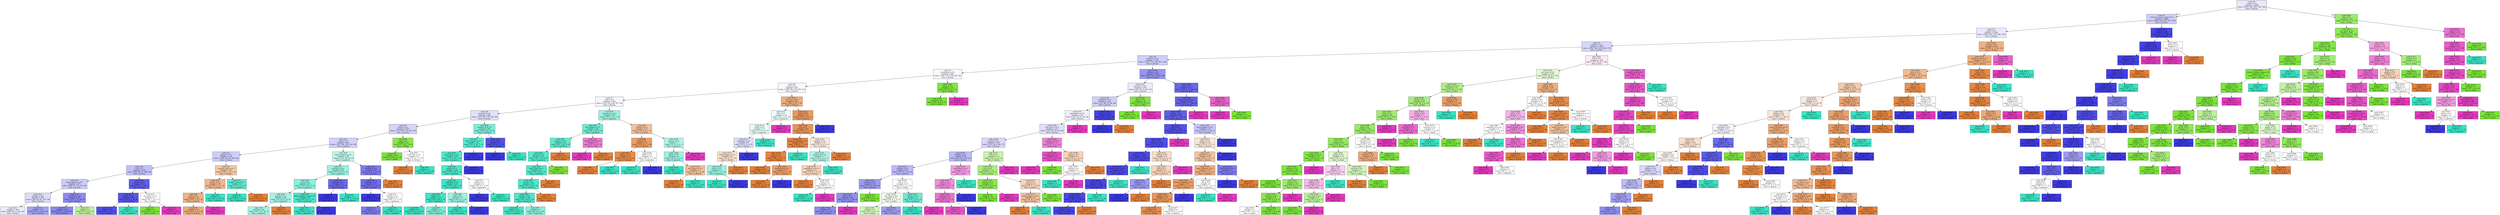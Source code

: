 digraph Tree {
node [shape=box, style="filled", color="black"] ;
0 [label=<node &#35;0<br/>cumin &le; 0.5<br/>samples = 2298<br/>value = [412, 568, 290, 769, 259]<br/>class = korean>, fillcolor="#e8e8fc"] ;
1 [label=<node &#35;1<br/>roasted_sesame_seed &le; 0.5<br/>samples = 1866<br/>value = [408, 225, 284, 767, 182]<br/>class = korean>, fillcolor="#cfcef9"] ;
0 -> 1 [labeldistance=2.5, labelangle=45, headlabel="True"] ;
2 [label=<node &#35;2<br/>starch &le; 0.5<br/>samples = 1625<br/>value = [403, 225, 279, 538, 180]<br/>class = korean>, fillcolor="#e9e9fc"] ;
1 -> 2 ;
3 [label=<node &#35;3<br/>cilantro &le; 0.5<br/>samples = 1409<br/>value = [254, 223, 264, 498, 170]<br/>class = korean>, fillcolor="#d7d7fa"] ;
2 -> 3 ;
4 [label=<node &#35;4<br/>cayenne &le; 0.5<br/>samples = 1251<br/>value = [217, 173, 256, 497, 108]<br/>class = korean>, fillcolor="#d0cff9"] ;
3 -> 4 ;
5 [label=<node &#35;5<br/>cardamom &le; 0.5<br/>samples = 862<br/>value = [181, 120, 239, 264, 58]<br/>class = korean>, fillcolor="#f7f7fe"] ;
4 -> 5 ;
6 [label=<node &#35;6<br/>pork &le; 0.5<br/>samples = 831<br/>value = [181, 90, 239, 264, 57]<br/>class = korean>, fillcolor="#f7f7fe"] ;
5 -> 6 ;
7 [label=<node &#35;7<br/>wine &le; 0.5<br/>samples = 765<br/>value = [135, 90, 229, 257, 54]<br/>class = korean>, fillcolor="#f5f5fe"] ;
6 -> 7 ;
8 [label=<node &#35;8<br/>seaweed &le; 0.5<br/>samples = 685<br/>value = [112, 89, 178, 256, 50]<br/>class = korean>, fillcolor="#e1e1fb"] ;
7 -> 8 ;
9 [label=<node &#35;9<br/>yogurt &le; 0.5<br/>samples = 625<br/>value = [112, 89, 133, 241, 50]<br/>class = korean>, fillcolor="#d4d4f9"] ;
8 -> 9 ;
10 [label=<node &#35;10<br/>sake &le; 0.5<br/>samples = 603<br/>value = [111, 69, 132, 241, 50]<br/>class = korean>, fillcolor="#d2d1f9"] ;
9 -> 10 ;
11 [label=<node &#35;11<br/>pepper &le; 0.5<br/>samples = 520<br/>value = [108, 69, 84, 209, 50]<br/>class = korean>, fillcolor="#cfcef9"] ;
10 -> 11 ;
12 [label=<node &#35;12<br/>nut &le; 0.5<br/>samples = 478<br/>value = [84, 68, 74, 208, 44]<br/>class = korean>, fillcolor="#c2c1f7"] ;
11 -> 12 ;
13 [label=<node &#35;13<br/>black_pepper &le; 0.5<br/>samples = 437<br/>value = [80, 67, 73, 174, 43]<br/>class = korean>, fillcolor="#cccbf8"] ;
12 -> 13 ;
14 [label=<node &#35;14<br/>soybean &le; 0.5<br/>samples = 345<br/>value = [65, 64, 63, 114, 39]<br/>class = korean>, fillcolor="#dddcfa"] ;
13 -> 14 ;
15 [label=<node &#35;15<br/>samples = 303<br/>value = [64, 64, 51, 88, 36]<br/>class = korean>, fillcolor="#ebebfc"] ;
14 -> 15 ;
16 [label=<node &#35;16<br/>samples = 42<br/>value = [1, 0, 12, 26, 3]<br/>class = korean>, fillcolor="#a4a3f3"] ;
14 -> 16 ;
17 [label=<node &#35;17<br/>turmeric &le; 0.5<br/>samples = 92<br/>value = [15, 3, 10, 60, 4]<br/>class = korean>, fillcolor="#8d8bf0"] ;
13 -> 17 ;
18 [label=<node &#35;18<br/>samples = 89<br/>value = [15, 1, 10, 60, 3]<br/>class = korean>, fillcolor="#8887ef"] ;
17 -> 18 ;
19 [label=<node &#35;19<br/>samples = 3<br/>value = [0, 2, 0, 0, 1]<br/>class = indian>, fillcolor="#bdf29c"] ;
17 -> 19 ;
20 [label=<node &#35;20<br/>cashew &le; 0.5<br/>samples = 41<br/>value = [4, 1, 1, 34, 1]<br/>class = korean>, fillcolor="#615eea"] ;
12 -> 20 ;
21 [label=<node &#35;21<br/>sherry &le; 0.5<br/>samples = 39<br/>value = [4, 0, 1, 34, 0]<br/>class = korean>, fillcolor="#5855e9"] ;
20 -> 21 ;
22 [label=<node &#35;22<br/>samples = 38<br/>value = [4, 0, 0, 34, 0]<br/>class = korean>, fillcolor="#5350e8"] ;
21 -> 22 ;
23 [label=<node &#35;23<br/>samples = 1<br/>value = [0, 0, 1, 0, 0]<br/>class = japanese>, fillcolor="#39e5c5"] ;
21 -> 23 ;
24 [label=<node &#35;24<br/>soy_sauce &le; 0.5<br/>samples = 2<br/>value = [0, 1, 0, 0, 1]<br/>class = indian>, fillcolor="#ffffff"] ;
20 -> 24 ;
25 [label=<node &#35;25<br/>samples = 1<br/>value = [0, 1, 0, 0, 0]<br/>class = indian>, fillcolor="#7be539"] ;
24 -> 25 ;
26 [label=<node &#35;26<br/>samples = 1<br/>value = [0, 0, 0, 0, 1]<br/>class = thai>, fillcolor="#e539c0"] ;
24 -> 26 ;
27 [label=<node &#35;27<br/>sesame_seed &le; 0.5<br/>samples = 42<br/>value = [24, 1, 10, 1, 6]<br/>class = chinese>, fillcolor="#f4c8a8"] ;
11 -> 27 ;
28 [label=<node &#35;28<br/>barley &le; 0.5<br/>samples = 36<br/>value = [23, 1, 5, 1, 6]<br/>class = chinese>, fillcolor="#f0b88f"] ;
27 -> 28 ;
29 [label=<node &#35;29<br/>crab &le; 0.5<br/>samples = 34<br/>value = [23, 1, 3, 1, 6]<br/>class = chinese>, fillcolor="#efb287"] ;
28 -> 29 ;
30 [label=<node &#35;30<br/>samples = 32<br/>value = [23, 1, 3, 1, 4]<br/>class = chinese>, fillcolor="#edaa79"] ;
29 -> 30 ;
31 [label=<node &#35;31<br/>samples = 2<br/>value = [0, 0, 0, 0, 2]<br/>class = thai>, fillcolor="#e539c0"] ;
29 -> 31 ;
32 [label=<node &#35;32<br/>samples = 2<br/>value = [0, 0, 2, 0, 0]<br/>class = japanese>, fillcolor="#39e5c5"] ;
28 -> 32 ;
33 [label=<node &#35;33<br/>maple_syrup &le; 0.5<br/>samples = 6<br/>value = [1, 0, 5, 0, 0]<br/>class = japanese>, fillcolor="#61ead1"] ;
27 -> 33 ;
34 [label=<node &#35;34<br/>samples = 5<br/>value = [0, 0, 5, 0, 0]<br/>class = japanese>, fillcolor="#39e5c5"] ;
33 -> 34 ;
35 [label=<node &#35;35<br/>samples = 1<br/>value = [1, 0, 0, 0, 0]<br/>class = chinese>, fillcolor="#e58139"] ;
33 -> 35 ;
36 [label=<node &#35;36<br/>black_pepper &le; 0.5<br/>samples = 83<br/>value = [3, 0, 48, 32, 0]<br/>class = japanese>, fillcolor="#c1f7ed"] ;
10 -> 36 ;
37 [label=<node &#35;37<br/>mustard &le; 0.5<br/>samples = 68<br/>value = [2, 0, 45, 21, 0]<br/>class = japanese>, fillcolor="#9af2e1"] ;
36 -> 37 ;
38 [label=<node &#35;38<br/>rice &le; 0.5<br/>samples = 63<br/>value = [2, 0, 44, 17, 0]<br/>class = japanese>, fillcolor="#8bf0dd"] ;
37 -> 38 ;
39 [label=<node &#35;39<br/>peanut &le; 0.5<br/>samples = 49<br/>value = [2, 0, 31, 16, 0]<br/>class = japanese>, fillcolor="#a5f3e5"] ;
38 -> 39 ;
40 [label=<node &#35;40<br/>samples = 48<br/>value = [1, 0, 31, 16, 0]<br/>class = japanese>, fillcolor="#a2f3e4"] ;
39 -> 40 ;
41 [label=<node &#35;41<br/>samples = 1<br/>value = [1, 0, 0, 0, 0]<br/>class = chinese>, fillcolor="#e58139"] ;
39 -> 41 ;
42 [label=<node &#35;42<br/>black_sesame_seed &le; 0.5<br/>samples = 14<br/>value = [0, 0, 13, 1, 0]<br/>class = japanese>, fillcolor="#48e7c9"] ;
38 -> 42 ;
43 [label=<node &#35;43<br/>samples = 13<br/>value = [0, 0, 13, 0, 0]<br/>class = japanese>, fillcolor="#39e5c5"] ;
42 -> 43 ;
44 [label=<node &#35;44<br/>samples = 1<br/>value = [0, 0, 0, 1, 0]<br/>class = korean>, fillcolor="#3c39e5"] ;
42 -> 44 ;
45 [label=<node &#35;45<br/>vegetable &le; 0.5<br/>samples = 5<br/>value = [0, 0, 1, 4, 0]<br/>class = korean>, fillcolor="#6d6aec"] ;
37 -> 45 ;
46 [label=<node &#35;46<br/>samples = 4<br/>value = [0, 0, 0, 4, 0]<br/>class = korean>, fillcolor="#3c39e5"] ;
45 -> 46 ;
47 [label=<node &#35;47<br/>samples = 1<br/>value = [0, 0, 1, 0, 0]<br/>class = japanese>, fillcolor="#39e5c5"] ;
45 -> 47 ;
48 [label=<node &#35;48<br/>chicken &le; 0.5<br/>samples = 15<br/>value = [1, 0, 3, 11, 0]<br/>class = korean>, fillcolor="#7d7bee"] ;
36 -> 48 ;
49 [label=<node &#35;49<br/>vegetable &le; 0.5<br/>samples = 14<br/>value = [0, 0, 3, 11, 0]<br/>class = korean>, fillcolor="#716fec"] ;
48 -> 49 ;
50 [label=<node &#35;50<br/>samples = 8<br/>value = [0, 0, 0, 8, 0]<br/>class = korean>, fillcolor="#3c39e5"] ;
49 -> 50 ;
51 [label=<node &#35;51<br/>shiitake &le; 0.5<br/>samples = 6<br/>value = [0, 0, 3, 3, 0]<br/>class = japanese>, fillcolor="#ffffff"] ;
49 -> 51 ;
52 [label=<node &#35;52<br/>samples = 4<br/>value = [0, 0, 1, 3, 0]<br/>class = korean>, fillcolor="#7d7bee"] ;
51 -> 52 ;
53 [label=<node &#35;53<br/>samples = 2<br/>value = [0, 0, 2, 0, 0]<br/>class = japanese>, fillcolor="#39e5c5"] ;
51 -> 53 ;
54 [label=<node &#35;54<br/>samples = 1<br/>value = [1, 0, 0, 0, 0]<br/>class = chinese>, fillcolor="#e58139"] ;
48 -> 54 ;
55 [label=<node &#35;55<br/>egg &le; 0.5<br/>samples = 22<br/>value = [1, 20, 1, 0, 0]<br/>class = indian>, fillcolor="#88e74c"] ;
9 -> 55 ;
56 [label=<node &#35;56<br/>samples = 20<br/>value = [0, 20, 0, 0, 0]<br/>class = indian>, fillcolor="#7be539"] ;
55 -> 56 ;
57 [label=<node &#35;57<br/>green_tea &le; 0.5<br/>samples = 2<br/>value = [1, 0, 1, 0, 0]<br/>class = chinese>, fillcolor="#ffffff"] ;
55 -> 57 ;
58 [label=<node &#35;58<br/>samples = 1<br/>value = [1, 0, 0, 0, 0]<br/>class = chinese>, fillcolor="#e58139"] ;
57 -> 58 ;
59 [label=<node &#35;59<br/>samples = 1<br/>value = [0, 0, 1, 0, 0]<br/>class = japanese>, fillcolor="#39e5c5"] ;
57 -> 59 ;
60 [label=<node &#35;60<br/>sesame_oil &le; 0.5<br/>samples = 60<br/>value = [0, 0, 45, 15, 0]<br/>class = japanese>, fillcolor="#7beed8"] ;
8 -> 60 ;
61 [label=<node &#35;61<br/>black_pepper &le; 0.5<br/>samples = 51<br/>value = [0, 0, 44, 7, 0]<br/>class = japanese>, fillcolor="#58e9ce"] ;
60 -> 61 ;
62 [label=<node &#35;62<br/>black_bean &le; 0.5<br/>samples = 49<br/>value = [0, 0, 44, 5, 0]<br/>class = japanese>, fillcolor="#50e8cc"] ;
61 -> 62 ;
63 [label=<node &#35;63<br/>wheat &le; 0.5<br/>samples = 48<br/>value = [0, 0, 44, 4, 0]<br/>class = japanese>, fillcolor="#4be7ca"] ;
62 -> 63 ;
64 [label=<node &#35;64<br/>vegetable &le; 0.5<br/>samples = 44<br/>value = [0, 0, 42, 2, 0]<br/>class = japanese>, fillcolor="#42e6c8"] ;
63 -> 64 ;
65 [label=<node &#35;65<br/>kelp &le; 0.5<br/>samples = 41<br/>value = [0, 0, 40, 1, 0]<br/>class = japanese>, fillcolor="#3ee6c6"] ;
64 -> 65 ;
66 [label=<node &#35;66<br/>samples = 37<br/>value = [0, 0, 37, 0, 0]<br/>class = japanese>, fillcolor="#39e5c5"] ;
65 -> 66 ;
67 [label=<node &#35;67<br/>samples = 4<br/>value = [0, 0, 3, 1, 0]<br/>class = japanese>, fillcolor="#7beed8"] ;
65 -> 67 ;
68 [label=<node &#35;68<br/>tuna &le; 0.5<br/>samples = 3<br/>value = [0, 0, 2, 1, 0]<br/>class = japanese>, fillcolor="#9cf2e2"] ;
64 -> 68 ;
69 [label=<node &#35;69<br/>samples = 2<br/>value = [0, 0, 2, 0, 0]<br/>class = japanese>, fillcolor="#39e5c5"] ;
68 -> 69 ;
70 [label=<node &#35;70<br/>samples = 1<br/>value = [0, 0, 0, 1, 0]<br/>class = korean>, fillcolor="#3c39e5"] ;
68 -> 70 ;
71 [label=<node &#35;71<br/>squid &le; 0.5<br/>samples = 4<br/>value = [0, 0, 2, 2, 0]<br/>class = japanese>, fillcolor="#ffffff"] ;
63 -> 71 ;
72 [label=<node &#35;72<br/>samples = 2<br/>value = [0, 0, 0, 2, 0]<br/>class = korean>, fillcolor="#3c39e5"] ;
71 -> 72 ;
73 [label=<node &#35;73<br/>samples = 2<br/>value = [0, 0, 2, 0, 0]<br/>class = japanese>, fillcolor="#39e5c5"] ;
71 -> 73 ;
74 [label=<node &#35;74<br/>samples = 1<br/>value = [0, 0, 0, 1, 0]<br/>class = korean>, fillcolor="#3c39e5"] ;
62 -> 74 ;
75 [label=<node &#35;75<br/>samples = 2<br/>value = [0, 0, 0, 2, 0]<br/>class = korean>, fillcolor="#3c39e5"] ;
61 -> 75 ;
76 [label=<node &#35;76<br/>carrot &le; 0.5<br/>samples = 9<br/>value = [0, 0, 1, 8, 0]<br/>class = korean>, fillcolor="#5452e8"] ;
60 -> 76 ;
77 [label=<node &#35;77<br/>samples = 8<br/>value = [0, 0, 0, 8, 0]<br/>class = korean>, fillcolor="#3c39e5"] ;
76 -> 77 ;
78 [label=<node &#35;78<br/>samples = 1<br/>value = [0, 0, 1, 0, 0]<br/>class = japanese>, fillcolor="#39e5c5"] ;
76 -> 78 ;
79 [label=<node &#35;79<br/>sesame_oil &le; 0.5<br/>samples = 80<br/>value = [23, 1, 51, 1, 4]<br/>class = japanese>, fillcolor="#9ef2e3"] ;
7 -> 79 ;
80 [label=<node &#35;80<br/>bell_pepper &le; 0.5<br/>samples = 58<br/>value = [9, 1, 45, 0, 3]<br/>class = japanese>, fillcolor="#6eecd4"] ;
79 -> 80 ;
81 [label=<node &#35;81<br/>peanut &le; 0.5<br/>samples = 54<br/>value = [8, 1, 45, 0, 0]<br/>class = japanese>, fillcolor="#60ead0"] ;
80 -> 81 ;
82 [label=<node &#35;82<br/>apricot &le; 0.5<br/>samples = 52<br/>value = [6, 1, 45, 0, 0]<br/>class = japanese>, fillcolor="#57e9ce"] ;
81 -> 82 ;
83 [label=<node &#35;83<br/>beef_broth &le; 0.5<br/>samples = 51<br/>value = [6, 0, 45, 0, 0]<br/>class = japanese>, fillcolor="#53e8cd"] ;
82 -> 83 ;
84 [label=<node &#35;84<br/>bacon &le; 0.5<br/>samples = 50<br/>value = [5, 0, 45, 0, 0]<br/>class = japanese>, fillcolor="#4fe8cb"] ;
83 -> 84 ;
85 [label=<node &#35;85<br/>chicken &le; 0.5<br/>samples = 49<br/>value = [4, 0, 45, 0, 0]<br/>class = japanese>, fillcolor="#4be7ca"] ;
84 -> 85 ;
86 [label=<node &#35;86<br/>samples = 42<br/>value = [2, 0, 40, 0, 0]<br/>class = japanese>, fillcolor="#43e6c8"] ;
85 -> 86 ;
87 [label=<node &#35;87<br/>samples = 7<br/>value = [2, 0, 5, 0, 0]<br/>class = japanese>, fillcolor="#88efdc"] ;
85 -> 87 ;
88 [label=<node &#35;88<br/>samples = 1<br/>value = [1, 0, 0, 0, 0]<br/>class = chinese>, fillcolor="#e58139"] ;
84 -> 88 ;
89 [label=<node &#35;89<br/>samples = 1<br/>value = [1, 0, 0, 0, 0]<br/>class = chinese>, fillcolor="#e58139"] ;
83 -> 89 ;
90 [label=<node &#35;90<br/>samples = 1<br/>value = [0, 1, 0, 0, 0]<br/>class = indian>, fillcolor="#7be539"] ;
82 -> 90 ;
91 [label=<node &#35;91<br/>samples = 2<br/>value = [2, 0, 0, 0, 0]<br/>class = chinese>, fillcolor="#e58139"] ;
81 -> 91 ;
92 [label=<node &#35;92<br/>chicken_broth &le; 0.5<br/>samples = 4<br/>value = [1, 0, 0, 0, 3]<br/>class = thai>, fillcolor="#ee7bd5"] ;
80 -> 92 ;
93 [label=<node &#35;93<br/>samples = 3<br/>value = [0, 0, 0, 0, 3]<br/>class = thai>, fillcolor="#e539c0"] ;
92 -> 93 ;
94 [label=<node &#35;94<br/>samples = 1<br/>value = [1, 0, 0, 0, 0]<br/>class = chinese>, fillcolor="#e58139"] ;
92 -> 94 ;
95 [label=<node &#35;95<br/>vinegar &le; 0.5<br/>samples = 22<br/>value = [14, 0, 6, 1, 1]<br/>class = chinese>, fillcolor="#f2c09c"] ;
79 -> 95 ;
96 [label=<node &#35;96<br/>beef &le; 0.5<br/>samples = 15<br/>value = [12, 0, 2, 1, 0]<br/>class = chinese>, fillcolor="#eb9e67"] ;
95 -> 96 ;
97 [label=<node &#35;97<br/>sherry &le; 0.5<br/>samples = 13<br/>value = [12, 0, 1, 0, 0]<br/>class = chinese>, fillcolor="#e78c49"] ;
96 -> 97 ;
98 [label=<node &#35;98<br/>samples = 12<br/>value = [12, 0, 0, 0, 0]<br/>class = chinese>, fillcolor="#e58139"] ;
97 -> 98 ;
99 [label=<node &#35;99<br/>samples = 1<br/>value = [0, 0, 1, 0, 0]<br/>class = japanese>, fillcolor="#39e5c5"] ;
97 -> 99 ;
100 [label=<node &#35;100<br/>garlic &le; 0.5<br/>samples = 2<br/>value = [0, 0, 1, 1, 0]<br/>class = japanese>, fillcolor="#ffffff"] ;
96 -> 100 ;
101 [label=<node &#35;101<br/>samples = 1<br/>value = [0, 0, 1, 0, 0]<br/>class = japanese>, fillcolor="#39e5c5"] ;
100 -> 101 ;
102 [label=<node &#35;102<br/>samples = 1<br/>value = [0, 0, 0, 1, 0]<br/>class = korean>, fillcolor="#3c39e5"] ;
100 -> 102 ;
103 [label=<node &#35;103<br/>peanut &le; 0.5<br/>samples = 7<br/>value = [2, 0, 4, 0, 1]<br/>class = japanese>, fillcolor="#b0f5e8"] ;
95 -> 103 ;
104 [label=<node &#35;104<br/>garlic &le; 0.5<br/>samples = 6<br/>value = [2, 0, 4, 0, 0]<br/>class = japanese>, fillcolor="#9cf2e2"] ;
103 -> 104 ;
105 [label=<node &#35;105<br/>samples = 3<br/>value = [0, 0, 3, 0, 0]<br/>class = japanese>, fillcolor="#39e5c5"] ;
104 -> 105 ;
106 [label=<node &#35;106<br/>bell_pepper &le; 0.5<br/>samples = 3<br/>value = [2, 0, 1, 0, 0]<br/>class = chinese>, fillcolor="#f2c09c"] ;
104 -> 106 ;
107 [label=<node &#35;107<br/>samples = 2<br/>value = [2, 0, 0, 0, 0]<br/>class = chinese>, fillcolor="#e58139"] ;
106 -> 107 ;
108 [label=<node &#35;108<br/>samples = 1<br/>value = [0, 0, 1, 0, 0]<br/>class = japanese>, fillcolor="#39e5c5"] ;
106 -> 108 ;
109 [label=<node &#35;109<br/>samples = 1<br/>value = [0, 0, 0, 0, 1]<br/>class = thai>, fillcolor="#e539c0"] ;
103 -> 109 ;
110 [label=<node &#35;110<br/>soy_sauce &le; 0.5<br/>samples = 66<br/>value = [46, 0, 10, 7, 3]<br/>class = chinese>, fillcolor="#eeae80"] ;
6 -> 110 ;
111 [label=<node &#35;111<br/>fish &le; 0.5<br/>samples = 14<br/>value = [3, 0, 5, 4, 2]<br/>class = japanese>, fillcolor="#ebfcf9"] ;
110 -> 111 ;
112 [label=<node &#35;112<br/>bread &le; 0.5<br/>samples = 12<br/>value = [3, 0, 5, 4, 0]<br/>class = japanese>, fillcolor="#e6fcf8"] ;
111 -> 112 ;
113 [label=<node &#35;113<br/>vegetable &le; 0.5<br/>samples = 9<br/>value = [3, 0, 2, 4, 0]<br/>class = korean>, fillcolor="#dedefb"] ;
112 -> 113 ;
114 [label=<node &#35;114<br/>black_pepper &le; 0.5<br/>samples = 6<br/>value = [3, 0, 2, 1, 0]<br/>class = chinese>, fillcolor="#f8e0ce"] ;
113 -> 114 ;
115 [label=<node &#35;115<br/>onion &le; 0.5<br/>samples = 3<br/>value = [0, 0, 2, 1, 0]<br/>class = japanese>, fillcolor="#9cf2e2"] ;
114 -> 115 ;
116 [label=<node &#35;116<br/>samples = 2<br/>value = [0, 0, 2, 0, 0]<br/>class = japanese>, fillcolor="#39e5c5"] ;
115 -> 116 ;
117 [label=<node &#35;117<br/>samples = 1<br/>value = [0, 0, 0, 1, 0]<br/>class = korean>, fillcolor="#3c39e5"] ;
115 -> 117 ;
118 [label=<node &#35;118<br/>samples = 3<br/>value = [3, 0, 0, 0, 0]<br/>class = chinese>, fillcolor="#e58139"] ;
114 -> 118 ;
119 [label=<node &#35;119<br/>samples = 3<br/>value = [0, 0, 0, 3, 0]<br/>class = korean>, fillcolor="#3c39e5"] ;
113 -> 119 ;
120 [label=<node &#35;120<br/>samples = 3<br/>value = [0, 0, 3, 0, 0]<br/>class = japanese>, fillcolor="#39e5c5"] ;
112 -> 120 ;
121 [label=<node &#35;121<br/>samples = 2<br/>value = [0, 0, 0, 0, 2]<br/>class = thai>, fillcolor="#e539c0"] ;
111 -> 121 ;
122 [label=<node &#35;122<br/>yeast &le; 0.5<br/>samples = 52<br/>value = [43, 0, 5, 3, 1]<br/>class = chinese>, fillcolor="#ea995f"] ;
110 -> 122 ;
123 [label=<node &#35;123<br/>rice &le; 0.5<br/>samples = 50<br/>value = [43, 0, 5, 1, 1]<br/>class = chinese>, fillcolor="#e99558"] ;
122 -> 123 ;
124 [label=<node &#35;124<br/>chinese_cabbage &le; 0.5<br/>samples = 40<br/>value = [38, 0, 1, 1, 0]<br/>class = chinese>, fillcolor="#e68743"] ;
123 -> 124 ;
125 [label=<node &#35;125<br/>sake &le; 0.5<br/>samples = 39<br/>value = [38, 0, 0, 1, 0]<br/>class = chinese>, fillcolor="#e6843e"] ;
124 -> 125 ;
126 [label=<node &#35;126<br/>samples = 34<br/>value = [34, 0, 0, 0, 0]<br/>class = chinese>, fillcolor="#e58139"] ;
125 -> 126 ;
127 [label=<node &#35;127<br/>sesame_oil &le; 0.5<br/>samples = 5<br/>value = [4, 0, 0, 1, 0]<br/>class = chinese>, fillcolor="#eca06a"] ;
125 -> 127 ;
128 [label=<node &#35;128<br/>samples = 4<br/>value = [4, 0, 0, 0, 0]<br/>class = chinese>, fillcolor="#e58139"] ;
127 -> 128 ;
129 [label=<node &#35;129<br/>samples = 1<br/>value = [0, 0, 0, 1, 0]<br/>class = korean>, fillcolor="#3c39e5"] ;
127 -> 129 ;
130 [label=<node &#35;130<br/>samples = 1<br/>value = [0, 0, 1, 0, 0]<br/>class = japanese>, fillcolor="#39e5c5"] ;
124 -> 130 ;
131 [label=<node &#35;131<br/>pepper &le; 0.5<br/>samples = 10<br/>value = [5, 0, 4, 0, 1]<br/>class = chinese>, fillcolor="#fbeade"] ;
123 -> 131 ;
132 [label=<node &#35;132<br/>sesame_oil &le; 0.5<br/>samples = 7<br/>value = [2, 0, 4, 0, 1]<br/>class = japanese>, fillcolor="#b0f5e8"] ;
131 -> 132 ;
133 [label=<node &#35;133<br/>vegetable_oil &le; 0.5<br/>samples = 4<br/>value = [2, 0, 1, 0, 1]<br/>class = chinese>, fillcolor="#f6d5bd"] ;
132 -> 133 ;
134 [label=<node &#35;134<br/>samples = 2<br/>value = [2, 0, 0, 0, 0]<br/>class = chinese>, fillcolor="#e58139"] ;
133 -> 134 ;
135 [label=<node &#35;135<br/>crab &le; 0.5<br/>samples = 2<br/>value = [0, 0, 1, 0, 1]<br/>class = japanese>, fillcolor="#ffffff"] ;
133 -> 135 ;
136 [label=<node &#35;136<br/>samples = 1<br/>value = [0, 0, 1, 0, 0]<br/>class = japanese>, fillcolor="#39e5c5"] ;
135 -> 136 ;
137 [label=<node &#35;137<br/>samples = 1<br/>value = [0, 0, 0, 0, 1]<br/>class = thai>, fillcolor="#e539c0"] ;
135 -> 137 ;
138 [label=<node &#35;138<br/>samples = 3<br/>value = [0, 0, 3, 0, 0]<br/>class = japanese>, fillcolor="#39e5c5"] ;
132 -> 138 ;
139 [label=<node &#35;139<br/>samples = 3<br/>value = [3, 0, 0, 0, 0]<br/>class = chinese>, fillcolor="#e58139"] ;
131 -> 139 ;
140 [label=<node &#35;140<br/>samples = 2<br/>value = [0, 0, 0, 2, 0]<br/>class = korean>, fillcolor="#3c39e5"] ;
122 -> 140 ;
141 [label=<node &#35;141<br/>bean &le; 0.5<br/>samples = 31<br/>value = [0, 30, 0, 0, 1]<br/>class = indian>, fillcolor="#7fe640"] ;
5 -> 141 ;
142 [label=<node &#35;142<br/>samples = 30<br/>value = [0, 30, 0, 0, 0]<br/>class = indian>, fillcolor="#7be539"] ;
141 -> 142 ;
143 [label=<node &#35;143<br/>samples = 1<br/>value = [0, 0, 0, 0, 1]<br/>class = thai>, fillcolor="#e539c0"] ;
141 -> 143 ;
144 [label=<node &#35;144<br/>scallion &le; 0.5<br/>samples = 389<br/>value = [36, 53, 17, 233, 50]<br/>class = korean>, fillcolor="#9795f1"] ;
4 -> 144 ;
145 [label=<node &#35;145<br/>turmeric &le; 0.5<br/>samples = 176<br/>value = [13, 52, 10, 64, 37]<br/>class = korean>, fillcolor="#ececfc"] ;
144 -> 145 ;
146 [label=<node &#35;146<br/>vegetable &le; 0.5<br/>samples = 152<br/>value = [13, 29, 10, 64, 36]<br/>class = korean>, fillcolor="#d0cff9"] ;
145 -> 146 ;
147 [label=<node &#35;147<br/>lemongrass &le; 0.5<br/>samples = 131<br/>value = [12, 29, 10, 44, 36]<br/>class = korean>, fillcolor="#efeefd"] ;
146 -> 147 ;
148 [label=<node &#35;148<br/>lime_juice &le; 0.5<br/>samples = 121<br/>value = [12, 29, 10, 44, 26]<br/>class = korean>, fillcolor="#dfdffb"] ;
147 -> 148 ;
149 [label=<node &#35;149<br/>tomato &le; 0.5<br/>samples = 108<br/>value = [10, 28, 9, 44, 17]<br/>class = korean>, fillcolor="#d8d7fa"] ;
148 -> 149 ;
150 [label=<node &#35;150<br/>chicken &le; 0.5<br/>samples = 92<br/>value = [8, 19, 8, 44, 13]<br/>class = korean>, fillcolor="#bcbbf6"] ;
149 -> 150 ;
151 [label=<node &#35;151<br/>vinegar &le; 0.5<br/>samples = 81<br/>value = [8, 19, 7, 41, 6]<br/>class = korean>, fillcolor="#bab9f6"] ;
150 -> 151 ;
152 [label=<node &#35;152<br/>coconut &le; 0.5<br/>samples = 62<br/>value = [4, 14, 2, 38, 4]<br/>class = korean>, fillcolor="#9e9cf2"] ;
151 -> 152 ;
153 [label=<node &#35;153<br/>lime &le; 0.5<br/>samples = 59<br/>value = [4, 11, 2, 38, 4]<br/>class = korean>, fillcolor="#9190f0"] ;
152 -> 153 ;
154 [label=<node &#35;154<br/>samples = 57<br/>value = [4, 11, 2, 38, 2]<br/>class = korean>, fillcolor="#8d8bf0"] ;
153 -> 154 ;
155 [label=<node &#35;155<br/>samples = 2<br/>value = [0, 0, 0, 0, 2]<br/>class = thai>, fillcolor="#e539c0"] ;
153 -> 155 ;
156 [label=<node &#35;156<br/>samples = 3<br/>value = [0, 3, 0, 0, 0]<br/>class = indian>, fillcolor="#7be539"] ;
152 -> 156 ;
157 [label=<node &#35;157<br/>rice &le; 0.5<br/>samples = 19<br/>value = [4, 5, 5, 3, 2]<br/>class = indian>, fillcolor="#ffffff"] ;
151 -> 157 ;
158 [label=<node &#35;158<br/>soy_sauce &le; 0.5<br/>samples = 14<br/>value = [4, 5, 1, 3, 1]<br/>class = indian>, fillcolor="#f2fceb"] ;
157 -> 158 ;
159 [label=<node &#35;159<br/>samples = 9<br/>value = [3, 5, 0, 0, 1]<br/>class = indian>, fillcolor="#d3f6bd"] ;
158 -> 159 ;
160 [label=<node &#35;160<br/>samples = 5<br/>value = [1, 0, 1, 3, 0]<br/>class = korean>, fillcolor="#9e9cf2"] ;
158 -> 160 ;
161 [label=<node &#35;161<br/>honey &le; 0.5<br/>samples = 5<br/>value = [0, 0, 4, 0, 1]<br/>class = japanese>, fillcolor="#6aecd4"] ;
157 -> 161 ;
162 [label=<node &#35;162<br/>samples = 4<br/>value = [0, 0, 4, 0, 0]<br/>class = japanese>, fillcolor="#39e5c5"] ;
161 -> 162 ;
163 [label=<node &#35;163<br/>samples = 1<br/>value = [0, 0, 0, 0, 1]<br/>class = thai>, fillcolor="#e539c0"] ;
161 -> 163 ;
164 [label=<node &#35;164<br/>buckwheat &le; 0.5<br/>samples = 11<br/>value = [0, 0, 1, 3, 7]<br/>class = thai>, fillcolor="#f29ce0"] ;
150 -> 164 ;
165 [label=<node &#35;165<br/>meat &le; 0.5<br/>samples = 10<br/>value = [0, 0, 0, 3, 7]<br/>class = thai>, fillcolor="#f08edb"] ;
164 -> 165 ;
166 [label=<node &#35;166<br/>soybean &le; 0.5<br/>samples = 9<br/>value = [0, 0, 0, 2, 7]<br/>class = thai>, fillcolor="#ec72d2"] ;
165 -> 166 ;
167 [label=<node &#35;167<br/>samples = 8<br/>value = [0, 0, 0, 1, 7]<br/>class = thai>, fillcolor="#e955c9"] ;
166 -> 167 ;
168 [label=<node &#35;168<br/>samples = 1<br/>value = [0, 0, 0, 1, 0]<br/>class = korean>, fillcolor="#3c39e5"] ;
166 -> 168 ;
169 [label=<node &#35;169<br/>samples = 1<br/>value = [0, 0, 0, 1, 0]<br/>class = korean>, fillcolor="#3c39e5"] ;
165 -> 169 ;
170 [label=<node &#35;170<br/>samples = 1<br/>value = [0, 0, 1, 0, 0]<br/>class = japanese>, fillcolor="#39e5c5"] ;
164 -> 170 ;
171 [label=<node &#35;171<br/>fish &le; 0.5<br/>samples = 16<br/>value = [2, 9, 1, 0, 4]<br/>class = indian>, fillcolor="#c8f4ac"] ;
149 -> 171 ;
172 [label=<node &#35;172<br/>corn &le; 0.5<br/>samples = 13<br/>value = [2, 9, 1, 0, 1]<br/>class = indian>, fillcolor="#abee81"] ;
171 -> 172 ;
173 [label=<node &#35;173<br/>peanut &le; 0.5<br/>samples = 9<br/>value = [0, 8, 0, 0, 1]<br/>class = indian>, fillcolor="#8ce852"] ;
172 -> 173 ;
174 [label=<node &#35;174<br/>samples = 8<br/>value = [0, 8, 0, 0, 0]<br/>class = indian>, fillcolor="#7be539"] ;
173 -> 174 ;
175 [label=<node &#35;175<br/>samples = 1<br/>value = [0, 0, 0, 0, 1]<br/>class = thai>, fillcolor="#e539c0"] ;
173 -> 175 ;
176 [label=<node &#35;176<br/>nut &le; 0.5<br/>samples = 4<br/>value = [2, 1, 1, 0, 0]<br/>class = chinese>, fillcolor="#f6d5bd"] ;
172 -> 176 ;
177 [label=<node &#35;177<br/>black_pepper &le; 0.5<br/>samples = 3<br/>value = [2, 0, 1, 0, 0]<br/>class = chinese>, fillcolor="#f2c09c"] ;
176 -> 177 ;
178 [label=<node &#35;178<br/>samples = 2<br/>value = [2, 0, 0, 0, 0]<br/>class = chinese>, fillcolor="#e58139"] ;
177 -> 178 ;
179 [label=<node &#35;179<br/>samples = 1<br/>value = [0, 0, 1, 0, 0]<br/>class = japanese>, fillcolor="#39e5c5"] ;
177 -> 179 ;
180 [label=<node &#35;180<br/>samples = 1<br/>value = [0, 1, 0, 0, 0]<br/>class = indian>, fillcolor="#7be539"] ;
176 -> 180 ;
181 [label=<node &#35;181<br/>samples = 3<br/>value = [0, 0, 0, 0, 3]<br/>class = thai>, fillcolor="#e539c0"] ;
171 -> 181 ;
182 [label=<node &#35;182<br/>sesame_oil &le; 0.5<br/>samples = 13<br/>value = [2, 1, 1, 0, 9]<br/>class = thai>, fillcolor="#ee81d7"] ;
148 -> 182 ;
183 [label=<node &#35;183<br/>orange_juice &le; 0.5<br/>samples = 9<br/>value = [0, 1, 0, 0, 8]<br/>class = thai>, fillcolor="#e852c8"] ;
182 -> 183 ;
184 [label=<node &#35;184<br/>samples = 8<br/>value = [0, 0, 0, 0, 8]<br/>class = thai>, fillcolor="#e539c0"] ;
183 -> 184 ;
185 [label=<node &#35;185<br/>samples = 1<br/>value = [0, 1, 0, 0, 0]<br/>class = indian>, fillcolor="#7be539"] ;
183 -> 185 ;
186 [label=<node &#35;186<br/>pepper &le; 0.5<br/>samples = 4<br/>value = [2, 0, 1, 0, 1]<br/>class = chinese>, fillcolor="#f6d5bd"] ;
182 -> 186 ;
187 [label=<node &#35;187<br/>shrimp &le; 0.5<br/>samples = 2<br/>value = [0, 0, 1, 0, 1]<br/>class = japanese>, fillcolor="#ffffff"] ;
186 -> 187 ;
188 [label=<node &#35;188<br/>samples = 1<br/>value = [0, 0, 1, 0, 0]<br/>class = japanese>, fillcolor="#39e5c5"] ;
187 -> 188 ;
189 [label=<node &#35;189<br/>samples = 1<br/>value = [0, 0, 0, 0, 1]<br/>class = thai>, fillcolor="#e539c0"] ;
187 -> 189 ;
190 [label=<node &#35;190<br/>samples = 2<br/>value = [2, 0, 0, 0, 0]<br/>class = chinese>, fillcolor="#e58139"] ;
186 -> 190 ;
191 [label=<node &#35;191<br/>samples = 10<br/>value = [0, 0, 0, 0, 10]<br/>class = thai>, fillcolor="#e539c0"] ;
147 -> 191 ;
192 [label=<node &#35;192<br/>coriander &le; 0.5<br/>samples = 21<br/>value = [1, 0, 0, 20, 0]<br/>class = korean>, fillcolor="#4643e6"] ;
146 -> 192 ;
193 [label=<node &#35;193<br/>samples = 20<br/>value = [0, 0, 0, 20, 0]<br/>class = korean>, fillcolor="#3c39e5"] ;
192 -> 193 ;
194 [label=<node &#35;194<br/>samples = 1<br/>value = [1, 0, 0, 0, 0]<br/>class = chinese>, fillcolor="#e58139"] ;
192 -> 194 ;
195 [label=<node &#35;195<br/>basil &le; 0.5<br/>samples = 24<br/>value = [0, 23, 0, 0, 1]<br/>class = indian>, fillcolor="#81e642"] ;
145 -> 195 ;
196 [label=<node &#35;196<br/>samples = 23<br/>value = [0, 23, 0, 0, 0]<br/>class = indian>, fillcolor="#7be539"] ;
195 -> 196 ;
197 [label=<node &#35;197<br/>samples = 1<br/>value = [0, 0, 0, 0, 1]<br/>class = thai>, fillcolor="#e539c0"] ;
195 -> 197 ;
198 [label=<node &#35;198<br/>mint &le; 0.5<br/>samples = 213<br/>value = [23, 1, 7, 169, 13]<br/>class = korean>, fillcolor="#6967eb"] ;
144 -> 198 ;
199 [label=<node &#35;199<br/>peanut_butter &le; 0.5<br/>samples = 207<br/>value = [23, 0, 7, 169, 8]<br/>class = korean>, fillcolor="#6462ea"] ;
198 -> 199 ;
200 [label=<node &#35;200<br/>vinegar &le; 0.5<br/>samples = 203<br/>value = [23, 0, 7, 169, 4]<br/>class = korean>, fillcolor="#615eea"] ;
199 -> 200 ;
201 [label=<node &#35;201<br/>basil &le; 0.5<br/>samples = 170<br/>value = [11, 0, 5, 151, 3]<br/>class = korean>, fillcolor="#5351e8"] ;
200 -> 201 ;
202 [label=<node &#35;202<br/>bean &le; 0.5<br/>samples = 168<br/>value = [11, 0, 5, 151, 1]<br/>class = korean>, fillcolor="#514ee8"] ;
201 -> 202 ;
203 [label=<node &#35;203<br/>lime_juice &le; 0.5<br/>samples = 162<br/>value = [8, 0, 5, 149, 0]<br/>class = korean>, fillcolor="#4c4ae7"] ;
202 -> 203 ;
204 [label=<node &#35;204<br/>katsuobushi &le; 0.5<br/>samples = 161<br/>value = [8, 0, 4, 149, 0]<br/>class = korean>, fillcolor="#4b49e7"] ;
203 -> 204 ;
205 [label=<node &#35;205<br/>olive_oil &le; 0.5<br/>samples = 160<br/>value = [8, 0, 3, 149, 0]<br/>class = korean>, fillcolor="#4a47e7"] ;
204 -> 205 ;
206 [label=<node &#35;206<br/>peanut &le; 0.5<br/>samples = 159<br/>value = [8, 0, 2, 149, 0]<br/>class = korean>, fillcolor="#4946e7"] ;
205 -> 206 ;
207 [label=<node &#35;207<br/>samples = 158<br/>value = [7, 0, 2, 149, 0]<br/>class = korean>, fillcolor="#4845e7"] ;
206 -> 207 ;
208 [label=<node &#35;208<br/>samples = 1<br/>value = [1, 0, 0, 0, 0]<br/>class = chinese>, fillcolor="#e58139"] ;
206 -> 208 ;
209 [label=<node &#35;209<br/>samples = 1<br/>value = [0, 0, 1, 0, 0]<br/>class = japanese>, fillcolor="#39e5c5"] ;
205 -> 209 ;
210 [label=<node &#35;210<br/>samples = 1<br/>value = [0, 0, 1, 0, 0]<br/>class = japanese>, fillcolor="#39e5c5"] ;
204 -> 210 ;
211 [label=<node &#35;211<br/>samples = 1<br/>value = [0, 0, 1, 0, 0]<br/>class = japanese>, fillcolor="#39e5c5"] ;
203 -> 211 ;
212 [label=<node &#35;212<br/>soybean &le; 0.5<br/>samples = 6<br/>value = [3, 0, 0, 2, 1]<br/>class = chinese>, fillcolor="#f8e0ce"] ;
202 -> 212 ;
213 [label=<node &#35;213<br/>pork &le; 0.5<br/>samples = 5<br/>value = [3, 0, 0, 2, 0]<br/>class = chinese>, fillcolor="#f6d5bd"] ;
212 -> 213 ;
214 [label=<node &#35;214<br/>shellfish &le; 0.5<br/>samples = 3<br/>value = [1, 0, 0, 2, 0]<br/>class = korean>, fillcolor="#9e9cf2"] ;
213 -> 214 ;
215 [label=<node &#35;215<br/>samples = 2<br/>value = [0, 0, 0, 2, 0]<br/>class = korean>, fillcolor="#3c39e5"] ;
214 -> 215 ;
216 [label=<node &#35;216<br/>samples = 1<br/>value = [1, 0, 0, 0, 0]<br/>class = chinese>, fillcolor="#e58139"] ;
214 -> 216 ;
217 [label=<node &#35;217<br/>samples = 2<br/>value = [2, 0, 0, 0, 0]<br/>class = chinese>, fillcolor="#e58139"] ;
213 -> 217 ;
218 [label=<node &#35;218<br/>samples = 1<br/>value = [0, 0, 0, 0, 1]<br/>class = thai>, fillcolor="#e539c0"] ;
212 -> 218 ;
219 [label=<node &#35;219<br/>samples = 2<br/>value = [0, 0, 0, 0, 2]<br/>class = thai>, fillcolor="#e539c0"] ;
201 -> 219 ;
220 [label=<node &#35;220<br/>black_pepper &le; 0.5<br/>samples = 33<br/>value = [12, 0, 2, 18, 1]<br/>class = korean>, fillcolor="#c7c6f8"] ;
200 -> 220 ;
221 [label=<node &#35;221<br/>radish &le; 0.5<br/>samples = 24<br/>value = [12, 0, 2, 9, 1]<br/>class = chinese>, fillcolor="#fae6d7"] ;
220 -> 221 ;
222 [label=<node &#35;222<br/>vegetable &le; 0.5<br/>samples = 20<br/>value = [12, 0, 2, 5, 1]<br/>class = chinese>, fillcolor="#f3c4a3"] ;
221 -> 222 ;
223 [label=<node &#35;223<br/>cane_molasses &le; 0.5<br/>samples = 16<br/>value = [11, 0, 2, 2, 1]<br/>class = chinese>, fillcolor="#eeae80"] ;
222 -> 223 ;
224 [label=<node &#35;224<br/>chinese_cabbage &le; 0.5<br/>samples = 14<br/>value = [11, 0, 1, 2, 0]<br/>class = chinese>, fillcolor="#eca06b"] ;
223 -> 224 ;
225 [label=<node &#35;225<br/>pepper &le; 0.5<br/>samples = 13<br/>value = [11, 0, 1, 1, 0]<br/>class = chinese>, fillcolor="#e9965a"] ;
224 -> 225 ;
226 [label=<node &#35;226<br/>samples = 11<br/>value = [10, 0, 0, 1, 0]<br/>class = chinese>, fillcolor="#e88e4d"] ;
225 -> 226 ;
227 [label=<node &#35;227<br/>samples = 2<br/>value = [1, 0, 1, 0, 0]<br/>class = chinese>, fillcolor="#ffffff"] ;
225 -> 227 ;
228 [label=<node &#35;228<br/>samples = 1<br/>value = [0, 0, 0, 1, 0]<br/>class = korean>, fillcolor="#3c39e5"] ;
224 -> 228 ;
229 [label=<node &#35;229<br/>fish &le; 0.5<br/>samples = 2<br/>value = [0, 0, 1, 0, 1]<br/>class = japanese>, fillcolor="#ffffff"] ;
223 -> 229 ;
230 [label=<node &#35;230<br/>samples = 1<br/>value = [0, 0, 1, 0, 0]<br/>class = japanese>, fillcolor="#39e5c5"] ;
229 -> 230 ;
231 [label=<node &#35;231<br/>samples = 1<br/>value = [0, 0, 0, 0, 1]<br/>class = thai>, fillcolor="#e539c0"] ;
229 -> 231 ;
232 [label=<node &#35;232<br/>mushroom &le; 0.5<br/>samples = 4<br/>value = [1, 0, 0, 3, 0]<br/>class = korean>, fillcolor="#7d7bee"] ;
222 -> 232 ;
233 [label=<node &#35;233<br/>samples = 3<br/>value = [0, 0, 0, 3, 0]<br/>class = korean>, fillcolor="#3c39e5"] ;
232 -> 233 ;
234 [label=<node &#35;234<br/>samples = 1<br/>value = [1, 0, 0, 0, 0]<br/>class = chinese>, fillcolor="#e58139"] ;
232 -> 234 ;
235 [label=<node &#35;235<br/>samples = 4<br/>value = [0, 0, 0, 4, 0]<br/>class = korean>, fillcolor="#3c39e5"] ;
221 -> 235 ;
236 [label=<node &#35;236<br/>samples = 9<br/>value = [0, 0, 0, 9, 0]<br/>class = korean>, fillcolor="#3c39e5"] ;
220 -> 236 ;
237 [label=<node &#35;237<br/>samples = 4<br/>value = [0, 0, 0, 0, 4]<br/>class = thai>, fillcolor="#e539c0"] ;
199 -> 237 ;
238 [label=<node &#35;238<br/>chive &le; 0.5<br/>samples = 6<br/>value = [0, 1, 0, 0, 5]<br/>class = thai>, fillcolor="#ea61cd"] ;
198 -> 238 ;
239 [label=<node &#35;239<br/>samples = 5<br/>value = [0, 0, 0, 0, 5]<br/>class = thai>, fillcolor="#e539c0"] ;
238 -> 239 ;
240 [label=<node &#35;240<br/>samples = 1<br/>value = [0, 1, 0, 0, 0]<br/>class = indian>, fillcolor="#7be539"] ;
238 -> 240 ;
241 [label=<node &#35;241<br/>fish &le; 0.5<br/>samples = 158<br/>value = [37, 50, 8, 1, 62]<br/>class = thai>, fillcolor="#fce9f8"] ;
3 -> 241 ;
242 [label=<node &#35;242<br/>soy_sauce &le; 0.5<br/>samples = 106<br/>value = [33, 48, 6, 0, 19]<br/>class = indian>, fillcolor="#e4fad6"] ;
241 -> 242 ;
243 [label=<node &#35;243<br/>sesame_oil &le; 0.5<br/>samples = 72<br/>value = [9, 48, 3, 0, 12]<br/>class = indian>, fillcolor="#b0ef88"] ;
242 -> 243 ;
244 [label=<node &#35;244<br/>shrimp &le; 0.5<br/>samples = 67<br/>value = [5, 48, 2, 0, 12]<br/>class = indian>, fillcolor="#a9ee7d"] ;
243 -> 244 ;
245 [label=<node &#35;245<br/>wine &le; 0.5<br/>samples = 60<br/>value = [5, 46, 1, 0, 8]<br/>class = indian>, fillcolor="#9fec6e"] ;
244 -> 245 ;
246 [label=<node &#35;246<br/>bean &le; 0.5<br/>samples = 58<br/>value = [5, 46, 1, 0, 6]<br/>class = indian>, fillcolor="#99eb67"] ;
245 -> 246 ;
247 [label=<node &#35;247<br/>rice &le; 0.5<br/>samples = 52<br/>value = [2, 43, 1, 0, 6]<br/>class = indian>, fillcolor="#95ea60"] ;
246 -> 247 ;
248 [label=<node &#35;248<br/>lemongrass &le; 0.5<br/>samples = 41<br/>value = [0, 38, 0, 0, 3]<br/>class = indian>, fillcolor="#85e749"] ;
247 -> 248 ;
249 [label=<node &#35;249<br/>chicken &le; 0.5<br/>samples = 40<br/>value = [0, 38, 0, 0, 2]<br/>class = indian>, fillcolor="#82e643"] ;
248 -> 249 ;
250 [label=<node &#35;250<br/>samples = 30<br/>value = [0, 30, 0, 0, 0]<br/>class = indian>, fillcolor="#7be539"] ;
249 -> 250 ;
251 [label=<node &#35;251<br/>bread &le; 0.5<br/>samples = 10<br/>value = [0, 8, 0, 0, 2]<br/>class = indian>, fillcolor="#9cec6a"] ;
249 -> 251 ;
252 [label=<node &#35;252<br/>cayenne &le; 0.5<br/>samples = 9<br/>value = [0, 8, 0, 0, 1]<br/>class = indian>, fillcolor="#8ce852"] ;
251 -> 252 ;
253 [label=<node &#35;253<br/>samples = 2<br/>value = [0, 1, 0, 0, 1]<br/>class = indian>, fillcolor="#ffffff"] ;
252 -> 253 ;
254 [label=<node &#35;254<br/>samples = 7<br/>value = [0, 7, 0, 0, 0]<br/>class = indian>, fillcolor="#7be539"] ;
252 -> 254 ;
255 [label=<node &#35;255<br/>samples = 1<br/>value = [0, 0, 0, 0, 1]<br/>class = thai>, fillcolor="#e539c0"] ;
251 -> 255 ;
256 [label=<node &#35;256<br/>samples = 1<br/>value = [0, 0, 0, 0, 1]<br/>class = thai>, fillcolor="#e539c0"] ;
248 -> 256 ;
257 [label=<node &#35;257<br/>ginger &le; 0.5<br/>samples = 11<br/>value = [2, 5, 1, 0, 3]<br/>class = indian>, fillcolor="#def8ce"] ;
247 -> 257 ;
258 [label=<node &#35;258<br/>sake &le; 0.5<br/>samples = 6<br/>value = [0, 2, 1, 0, 3]<br/>class = thai>, fillcolor="#f8ceef"] ;
257 -> 258 ;
259 [label=<node &#35;259<br/>scallion &le; 0.5<br/>samples = 5<br/>value = [0, 2, 0, 0, 3]<br/>class = thai>, fillcolor="#f6bdea"] ;
258 -> 259 ;
260 [label=<node &#35;260<br/>lime_juice &le; 0.5<br/>samples = 3<br/>value = [0, 2, 0, 0, 1]<br/>class = indian>, fillcolor="#bdf29c"] ;
259 -> 260 ;
261 [label=<node &#35;261<br/>samples = 2<br/>value = [0, 2, 0, 0, 0]<br/>class = indian>, fillcolor="#7be539"] ;
260 -> 261 ;
262 [label=<node &#35;262<br/>samples = 1<br/>value = [0, 0, 0, 0, 1]<br/>class = thai>, fillcolor="#e539c0"] ;
260 -> 262 ;
263 [label=<node &#35;263<br/>samples = 2<br/>value = [0, 0, 0, 0, 2]<br/>class = thai>, fillcolor="#e539c0"] ;
259 -> 263 ;
264 [label=<node &#35;264<br/>samples = 1<br/>value = [0, 0, 1, 0, 0]<br/>class = japanese>, fillcolor="#39e5c5"] ;
258 -> 264 ;
265 [label=<node &#35;265<br/>cayenne &le; 0.5<br/>samples = 5<br/>value = [2, 3, 0, 0, 0]<br/>class = indian>, fillcolor="#d3f6bd"] ;
257 -> 265 ;
266 [label=<node &#35;266<br/>samples = 2<br/>value = [2, 0, 0, 0, 0]<br/>class = chinese>, fillcolor="#e58139"] ;
265 -> 266 ;
267 [label=<node &#35;267<br/>samples = 3<br/>value = [0, 3, 0, 0, 0]<br/>class = indian>, fillcolor="#7be539"] ;
265 -> 267 ;
268 [label=<node &#35;268<br/>coconut &le; 0.5<br/>samples = 6<br/>value = [3, 3, 0, 0, 0]<br/>class = chinese>, fillcolor="#ffffff"] ;
246 -> 268 ;
269 [label=<node &#35;269<br/>turmeric &le; 0.5<br/>samples = 4<br/>value = [3, 1, 0, 0, 0]<br/>class = chinese>, fillcolor="#eeab7b"] ;
268 -> 269 ;
270 [label=<node &#35;270<br/>samples = 3<br/>value = [3, 0, 0, 0, 0]<br/>class = chinese>, fillcolor="#e58139"] ;
269 -> 270 ;
271 [label=<node &#35;271<br/>samples = 1<br/>value = [0, 1, 0, 0, 0]<br/>class = indian>, fillcolor="#7be539"] ;
269 -> 271 ;
272 [label=<node &#35;272<br/>samples = 2<br/>value = [0, 2, 0, 0, 0]<br/>class = indian>, fillcolor="#7be539"] ;
268 -> 272 ;
273 [label=<node &#35;273<br/>samples = 2<br/>value = [0, 0, 0, 0, 2]<br/>class = thai>, fillcolor="#e539c0"] ;
245 -> 273 ;
274 [label=<node &#35;274<br/>tomato &le; 0.5<br/>samples = 7<br/>value = [0, 2, 1, 0, 4]<br/>class = thai>, fillcolor="#f5b0e6"] ;
244 -> 274 ;
275 [label=<node &#35;275<br/>zucchini &le; 0.5<br/>samples = 5<br/>value = [0, 1, 0, 0, 4]<br/>class = thai>, fillcolor="#ec6ad0"] ;
274 -> 275 ;
276 [label=<node &#35;276<br/>samples = 4<br/>value = [0, 0, 0, 0, 4]<br/>class = thai>, fillcolor="#e539c0"] ;
275 -> 276 ;
277 [label=<node &#35;277<br/>samples = 1<br/>value = [0, 1, 0, 0, 0]<br/>class = indian>, fillcolor="#7be539"] ;
275 -> 277 ;
278 [label=<node &#35;278<br/>turmeric &le; 0.5<br/>samples = 2<br/>value = [0, 1, 1, 0, 0]<br/>class = indian>, fillcolor="#ffffff"] ;
274 -> 278 ;
279 [label=<node &#35;279<br/>samples = 1<br/>value = [0, 0, 1, 0, 0]<br/>class = japanese>, fillcolor="#39e5c5"] ;
278 -> 279 ;
280 [label=<node &#35;280<br/>samples = 1<br/>value = [0, 1, 0, 0, 0]<br/>class = indian>, fillcolor="#7be539"] ;
278 -> 280 ;
281 [label=<node &#35;281<br/>cayenne &le; 0.5<br/>samples = 5<br/>value = [4, 0, 1, 0, 0]<br/>class = chinese>, fillcolor="#eca06a"] ;
243 -> 281 ;
282 [label=<node &#35;282<br/>samples = 1<br/>value = [0, 0, 1, 0, 0]<br/>class = japanese>, fillcolor="#39e5c5"] ;
281 -> 282 ;
283 [label=<node &#35;283<br/>samples = 4<br/>value = [4, 0, 0, 0, 0]<br/>class = chinese>, fillcolor="#e58139"] ;
281 -> 283 ;
284 [label=<node &#35;284<br/>scallion &le; 0.5<br/>samples = 34<br/>value = [24, 0, 3, 0, 7]<br/>class = chinese>, fillcolor="#efb082"] ;
242 -> 284 ;
285 [label=<node &#35;285<br/>chicken &le; 0.5<br/>samples = 14<br/>value = [6, 0, 2, 0, 6]<br/>class = chinese>, fillcolor="#ffffff"] ;
284 -> 285 ;
286 [label=<node &#35;286<br/>garlic &le; 0.5<br/>samples = 11<br/>value = [3, 0, 2, 0, 6]<br/>class = thai>, fillcolor="#f5b5e7"] ;
285 -> 286 ;
287 [label=<node &#35;287<br/>vegetable_oil &le; 0.5<br/>samples = 2<br/>value = [1, 0, 1, 0, 0]<br/>class = chinese>, fillcolor="#ffffff"] ;
286 -> 287 ;
288 [label=<node &#35;288<br/>samples = 1<br/>value = [1, 0, 0, 0, 0]<br/>class = chinese>, fillcolor="#e58139"] ;
287 -> 288 ;
289 [label=<node &#35;289<br/>samples = 1<br/>value = [0, 0, 1, 0, 0]<br/>class = japanese>, fillcolor="#39e5c5"] ;
287 -> 289 ;
290 [label=<node &#35;290<br/>black_pepper &le; 0.5<br/>samples = 9<br/>value = [2, 0, 1, 0, 6]<br/>class = thai>, fillcolor="#f08edb"] ;
286 -> 290 ;
291 [label=<node &#35;291<br/>cider &le; 0.5<br/>samples = 8<br/>value = [1, 0, 1, 0, 6]<br/>class = thai>, fillcolor="#ec72d2"] ;
290 -> 291 ;
292 [label=<node &#35;292<br/>buckwheat &le; 0.5<br/>samples = 7<br/>value = [0, 0, 1, 0, 6]<br/>class = thai>, fillcolor="#e95acb"] ;
291 -> 292 ;
293 [label=<node &#35;293<br/>samples = 5<br/>value = [0, 0, 0, 0, 5]<br/>class = thai>, fillcolor="#e539c0"] ;
292 -> 293 ;
294 [label=<node &#35;294<br/>samples = 2<br/>value = [0, 0, 1, 0, 1]<br/>class = japanese>, fillcolor="#ffffff"] ;
292 -> 294 ;
295 [label=<node &#35;295<br/>samples = 1<br/>value = [1, 0, 0, 0, 0]<br/>class = chinese>, fillcolor="#e58139"] ;
291 -> 295 ;
296 [label=<node &#35;296<br/>samples = 1<br/>value = [1, 0, 0, 0, 0]<br/>class = chinese>, fillcolor="#e58139"] ;
290 -> 296 ;
297 [label=<node &#35;297<br/>samples = 3<br/>value = [3, 0, 0, 0, 0]<br/>class = chinese>, fillcolor="#e58139"] ;
285 -> 297 ;
298 [label=<node &#35;298<br/>carrot &le; 0.5<br/>samples = 20<br/>value = [18, 0, 1, 0, 1]<br/>class = chinese>, fillcolor="#e88e4e"] ;
284 -> 298 ;
299 [label=<node &#35;299<br/>sesame_seed &le; 0.5<br/>samples = 18<br/>value = [17, 0, 0, 0, 1]<br/>class = chinese>, fillcolor="#e78845"] ;
298 -> 299 ;
300 [label=<node &#35;300<br/>samples = 15<br/>value = [15, 0, 0, 0, 0]<br/>class = chinese>, fillcolor="#e58139"] ;
299 -> 300 ;
301 [label=<node &#35;301<br/>lemon_juice &le; 0.5<br/>samples = 3<br/>value = [2, 0, 0, 0, 1]<br/>class = chinese>, fillcolor="#f2c09c"] ;
299 -> 301 ;
302 [label=<node &#35;302<br/>pork_sausage &le; 0.5<br/>samples = 2<br/>value = [1, 0, 0, 0, 1]<br/>class = chinese>, fillcolor="#ffffff"] ;
301 -> 302 ;
303 [label=<node &#35;303<br/>samples = 1<br/>value = [0, 0, 0, 0, 1]<br/>class = thai>, fillcolor="#e539c0"] ;
302 -> 303 ;
304 [label=<node &#35;304<br/>samples = 1<br/>value = [1, 0, 0, 0, 0]<br/>class = chinese>, fillcolor="#e58139"] ;
302 -> 304 ;
305 [label=<node &#35;305<br/>samples = 1<br/>value = [1, 0, 0, 0, 0]<br/>class = chinese>, fillcolor="#e58139"] ;
301 -> 305 ;
306 [label=<node &#35;306<br/>cane_molasses &le; 0.5<br/>samples = 2<br/>value = [1, 0, 1, 0, 0]<br/>class = chinese>, fillcolor="#ffffff"] ;
298 -> 306 ;
307 [label=<node &#35;307<br/>samples = 1<br/>value = [0, 0, 1, 0, 0]<br/>class = japanese>, fillcolor="#39e5c5"] ;
306 -> 307 ;
308 [label=<node &#35;308<br/>samples = 1<br/>value = [1, 0, 0, 0, 0]<br/>class = chinese>, fillcolor="#e58139"] ;
306 -> 308 ;
309 [label=<node &#35;309<br/>sesame_seed &le; 0.5<br/>samples = 52<br/>value = [4, 2, 2, 1, 43]<br/>class = thai>, fillcolor="#ea5ecc"] ;
241 -> 309 ;
310 [label=<node &#35;310<br/>sesame_oil &le; 0.5<br/>samples = 50<br/>value = [4, 2, 0, 1, 43]<br/>class = thai>, fillcolor="#e957ca"] ;
309 -> 310 ;
311 [label=<node &#35;311<br/>cabbage &le; 0.5<br/>samples = 44<br/>value = [1, 2, 0, 1, 40]<br/>class = thai>, fillcolor="#e74cc6"] ;
310 -> 311 ;
312 [label=<node &#35;312<br/>turmeric &le; 0.5<br/>samples = 43<br/>value = [0, 2, 0, 1, 40]<br/>class = thai>, fillcolor="#e747c5"] ;
311 -> 312 ;
313 [label=<node &#35;313<br/>yogurt &le; 0.5<br/>samples = 42<br/>value = [0, 1, 0, 1, 40]<br/>class = thai>, fillcolor="#e643c3"] ;
312 -> 313 ;
314 [label=<node &#35;314<br/>pepper &le; 0.5<br/>samples = 40<br/>value = [0, 0, 0, 1, 39]<br/>class = thai>, fillcolor="#e63ec2"] ;
313 -> 314 ;
315 [label=<node &#35;315<br/>samples = 37<br/>value = [0, 0, 0, 0, 37]<br/>class = thai>, fillcolor="#e539c0"] ;
314 -> 315 ;
316 [label=<node &#35;316<br/>garlic &le; 0.5<br/>samples = 3<br/>value = [0, 0, 0, 1, 2]<br/>class = thai>, fillcolor="#f29ce0"] ;
314 -> 316 ;
317 [label=<node &#35;317<br/>samples = 1<br/>value = [0, 0, 0, 1, 0]<br/>class = korean>, fillcolor="#3c39e5"] ;
316 -> 317 ;
318 [label=<node &#35;318<br/>samples = 2<br/>value = [0, 0, 0, 0, 2]<br/>class = thai>, fillcolor="#e539c0"] ;
316 -> 318 ;
319 [label=<node &#35;319<br/>tomato &le; 0.5<br/>samples = 2<br/>value = [0, 1, 0, 0, 1]<br/>class = indian>, fillcolor="#ffffff"] ;
313 -> 319 ;
320 [label=<node &#35;320<br/>samples = 1<br/>value = [0, 0, 0, 0, 1]<br/>class = thai>, fillcolor="#e539c0"] ;
319 -> 320 ;
321 [label=<node &#35;321<br/>samples = 1<br/>value = [0, 1, 0, 0, 0]<br/>class = indian>, fillcolor="#7be539"] ;
319 -> 321 ;
322 [label=<node &#35;322<br/>samples = 1<br/>value = [0, 1, 0, 0, 0]<br/>class = indian>, fillcolor="#7be539"] ;
312 -> 322 ;
323 [label=<node &#35;323<br/>samples = 1<br/>value = [1, 0, 0, 0, 0]<br/>class = chinese>, fillcolor="#e58139"] ;
311 -> 323 ;
324 [label=<node &#35;324<br/>lime_juice &le; 0.5<br/>samples = 6<br/>value = [3, 0, 0, 0, 3]<br/>class = chinese>, fillcolor="#ffffff"] ;
310 -> 324 ;
325 [label=<node &#35;325<br/>samples = 3<br/>value = [3, 0, 0, 0, 0]<br/>class = chinese>, fillcolor="#e58139"] ;
324 -> 325 ;
326 [label=<node &#35;326<br/>samples = 3<br/>value = [0, 0, 0, 0, 3]<br/>class = thai>, fillcolor="#e539c0"] ;
324 -> 326 ;
327 [label=<node &#35;327<br/>samples = 2<br/>value = [0, 0, 2, 0, 0]<br/>class = japanese>, fillcolor="#39e5c5"] ;
309 -> 327 ;
328 [label=<node &#35;328<br/>coconut &le; 0.5<br/>samples = 216<br/>value = [149, 2, 15, 40, 10]<br/>class = chinese>, fillcolor="#efb184"] ;
2 -> 328 ;
329 [label=<node &#35;329<br/>chicken_broth &le; 0.5<br/>samples = 210<br/>value = [149, 2, 14, 40, 5]<br/>class = chinese>, fillcolor="#eeae80"] ;
328 -> 329 ;
330 [label=<node &#35;330<br/>pork &le; 0.5<br/>samples = 167<br/>value = [109, 2, 12, 40, 4]<br/>class = chinese>, fillcolor="#f1bb93"] ;
329 -> 330 ;
331 [label=<node &#35;331<br/>scallion &le; 0.5<br/>samples = 130<br/>value = [76, 2, 12, 37, 3]<br/>class = chinese>, fillcolor="#f4caac"] ;
330 -> 331 ;
332 [label=<node &#35;332<br/>wasabi &le; 0.5<br/>samples = 77<br/>value = [36, 2, 8, 28, 3]<br/>class = chinese>, fillcolor="#fbeadf"] ;
331 -> 332 ;
333 [label=<node &#35;333<br/>shrimp &le; 0.5<br/>samples = 74<br/>value = [36, 2, 5, 28, 3]<br/>class = chinese>, fillcolor="#fae9dd"] ;
332 -> 333 ;
334 [label=<node &#35;334<br/>vegetable &le; 0.5<br/>samples = 57<br/>value = [24, 2, 4, 26, 1]<br/>class = korean>, fillcolor="#f3f3fd"] ;
333 -> 334 ;
335 [label=<node &#35;335<br/>beef &le; 0.5<br/>samples = 44<br/>value = [23, 1, 3, 16, 1]<br/>class = chinese>, fillcolor="#f8e0ce"] ;
334 -> 335 ;
336 [label=<node &#35;336<br/>pineapple &le; 0.5<br/>samples = 38<br/>value = [17, 1, 3, 16, 1]<br/>class = chinese>, fillcolor="#fef9f6"] ;
335 -> 336 ;
337 [label=<node &#35;337<br/>pepper &le; 0.5<br/>samples = 33<br/>value = [12, 1, 3, 16, 1]<br/>class = korean>, fillcolor="#dad9fa"] ;
336 -> 337 ;
338 [label=<node &#35;338<br/>sherry &le; 0.5<br/>samples = 30<br/>value = [9, 1, 3, 16, 1]<br/>class = korean>, fillcolor="#bebdf6"] ;
337 -> 338 ;
339 [label=<node &#35;339<br/>broccoli &le; 0.5<br/>samples = 27<br/>value = [6, 1, 3, 16, 1]<br/>class = korean>, fillcolor="#a2a1f3"] ;
338 -> 339 ;
340 [label=<node &#35;340<br/>samples = 25<br/>value = [4, 1, 3, 16, 1]<br/>class = korean>, fillcolor="#908ef0"] ;
339 -> 340 ;
341 [label=<node &#35;341<br/>samples = 2<br/>value = [2, 0, 0, 0, 0]<br/>class = chinese>, fillcolor="#e58139"] ;
339 -> 341 ;
342 [label=<node &#35;342<br/>samples = 3<br/>value = [3, 0, 0, 0, 0]<br/>class = chinese>, fillcolor="#e58139"] ;
338 -> 342 ;
343 [label=<node &#35;343<br/>samples = 3<br/>value = [3, 0, 0, 0, 0]<br/>class = chinese>, fillcolor="#e58139"] ;
337 -> 343 ;
344 [label=<node &#35;344<br/>samples = 5<br/>value = [5, 0, 0, 0, 0]<br/>class = chinese>, fillcolor="#e58139"] ;
336 -> 344 ;
345 [label=<node &#35;345<br/>samples = 6<br/>value = [6, 0, 0, 0, 0]<br/>class = chinese>, fillcolor="#e58139"] ;
335 -> 345 ;
346 [label=<node &#35;346<br/>milk &le; 0.5<br/>samples = 13<br/>value = [1, 1, 1, 10, 0]<br/>class = korean>, fillcolor="#6d6bec"] ;
334 -> 346 ;
347 [label=<node &#35;347<br/>cucumber &le; 0.5<br/>samples = 12<br/>value = [1, 0, 1, 10, 0]<br/>class = korean>, fillcolor="#5f5dea"] ;
346 -> 347 ;
348 [label=<node &#35;348<br/>cabbage &le; 0.5<br/>samples = 11<br/>value = [0, 0, 1, 10, 0]<br/>class = korean>, fillcolor="#504de8"] ;
347 -> 348 ;
349 [label=<node &#35;349<br/>samples = 10<br/>value = [0, 0, 0, 10, 0]<br/>class = korean>, fillcolor="#3c39e5"] ;
348 -> 349 ;
350 [label=<node &#35;350<br/>samples = 1<br/>value = [0, 0, 1, 0, 0]<br/>class = japanese>, fillcolor="#39e5c5"] ;
348 -> 350 ;
351 [label=<node &#35;351<br/>samples = 1<br/>value = [1, 0, 0, 0, 0]<br/>class = chinese>, fillcolor="#e58139"] ;
347 -> 351 ;
352 [label=<node &#35;352<br/>samples = 1<br/>value = [0, 1, 0, 0, 0]<br/>class = indian>, fillcolor="#7be539"] ;
346 -> 352 ;
353 [label=<node &#35;353<br/>cane_molasses &le; 0.5<br/>samples = 17<br/>value = [12, 0, 1, 2, 2]<br/>class = chinese>, fillcolor="#eeab7b"] ;
333 -> 353 ;
354 [label=<node &#35;354<br/>sea_algae &le; 0.5<br/>samples = 15<br/>value = [12, 0, 0, 2, 1]<br/>class = chinese>, fillcolor="#eb9e67"] ;
353 -> 354 ;
355 [label=<node &#35;355<br/>carrot &le; 0.5<br/>samples = 14<br/>value = [12, 0, 0, 1, 1]<br/>class = chinese>, fillcolor="#e99457"] ;
354 -> 355 ;
356 [label=<node &#35;356<br/>lemon_juice &le; 0.5<br/>samples = 13<br/>value = [12, 0, 0, 0, 1]<br/>class = chinese>, fillcolor="#e78c49"] ;
355 -> 356 ;
357 [label=<node &#35;357<br/>samples = 11<br/>value = [11, 0, 0, 0, 0]<br/>class = chinese>, fillcolor="#e58139"] ;
356 -> 357 ;
358 [label=<node &#35;358<br/>samples = 2<br/>value = [1, 0, 0, 0, 1]<br/>class = chinese>, fillcolor="#ffffff"] ;
356 -> 358 ;
359 [label=<node &#35;359<br/>samples = 1<br/>value = [0, 0, 0, 1, 0]<br/>class = korean>, fillcolor="#3c39e5"] ;
355 -> 359 ;
360 [label=<node &#35;360<br/>samples = 1<br/>value = [0, 0, 0, 1, 0]<br/>class = korean>, fillcolor="#3c39e5"] ;
354 -> 360 ;
361 [label=<node &#35;361<br/>soybean &le; 0.5<br/>samples = 2<br/>value = [0, 0, 1, 0, 1]<br/>class = japanese>, fillcolor="#ffffff"] ;
353 -> 361 ;
362 [label=<node &#35;362<br/>samples = 1<br/>value = [0, 0, 1, 0, 0]<br/>class = japanese>, fillcolor="#39e5c5"] ;
361 -> 362 ;
363 [label=<node &#35;363<br/>samples = 1<br/>value = [0, 0, 0, 0, 1]<br/>class = thai>, fillcolor="#e539c0"] ;
361 -> 363 ;
364 [label=<node &#35;364<br/>samples = 3<br/>value = [0, 0, 3, 0, 0]<br/>class = japanese>, fillcolor="#39e5c5"] ;
332 -> 364 ;
365 [label=<node &#35;365<br/>grape_juice &le; 0.5<br/>samples = 53<br/>value = [40, 0, 4, 9, 0]<br/>class = chinese>, fillcolor="#eda674"] ;
331 -> 365 ;
366 [label=<node &#35;366<br/>pear &le; 0.5<br/>samples = 51<br/>value = [40, 0, 2, 9, 0]<br/>class = chinese>, fillcolor="#eca26d"] ;
365 -> 366 ;
367 [label=<node &#35;367<br/>coriander &le; 0.5<br/>samples = 49<br/>value = [40, 0, 2, 7, 0]<br/>class = chinese>, fillcolor="#eb9c63"] ;
366 -> 367 ;
368 [label=<node &#35;368<br/>mackerel &le; 0.5<br/>samples = 48<br/>value = [40, 0, 1, 7, 0]<br/>class = chinese>, fillcolor="#ea9a60"] ;
367 -> 368 ;
369 [label=<node &#35;369<br/>pumpkin &le; 0.5<br/>samples = 47<br/>value = [40, 0, 1, 6, 0]<br/>class = chinese>, fillcolor="#e9975b"] ;
368 -> 369 ;
370 [label=<node &#35;370<br/>ginger &le; 0.5<br/>samples = 46<br/>value = [40, 0, 1, 5, 0]<br/>class = chinese>, fillcolor="#e99356"] ;
369 -> 370 ;
371 [label=<node &#35;371<br/>soy_sauce &le; 0.5<br/>samples = 15<br/>value = [10, 0, 1, 4, 0]<br/>class = chinese>, fillcolor="#f1ba93"] ;
370 -> 371 ;
372 [label=<node &#35;372<br/>beef_broth &le; 0.5<br/>samples = 2<br/>value = [0, 0, 1, 1, 0]<br/>class = japanese>, fillcolor="#ffffff"] ;
371 -> 372 ;
373 [label=<node &#35;373<br/>samples = 1<br/>value = [0, 0, 1, 0, 0]<br/>class = japanese>, fillcolor="#39e5c5"] ;
372 -> 373 ;
374 [label=<node &#35;374<br/>samples = 1<br/>value = [0, 0, 0, 1, 0]<br/>class = korean>, fillcolor="#3c39e5"] ;
372 -> 374 ;
375 [label=<node &#35;375<br/>black_pepper &le; 0.5<br/>samples = 13<br/>value = [10, 0, 0, 3, 0]<br/>class = chinese>, fillcolor="#eda774"] ;
371 -> 375 ;
376 [label=<node &#35;376<br/>samples = 7<br/>value = [7, 0, 0, 0, 0]<br/>class = chinese>, fillcolor="#e58139"] ;
375 -> 376 ;
377 [label=<node &#35;377<br/>samples = 6<br/>value = [3, 0, 0, 3, 0]<br/>class = chinese>, fillcolor="#ffffff"] ;
375 -> 377 ;
378 [label=<node &#35;378<br/>vegetable &le; 0.5<br/>samples = 31<br/>value = [30, 0, 0, 1, 0]<br/>class = chinese>, fillcolor="#e68540"] ;
370 -> 378 ;
379 [label=<node &#35;379<br/>samples = 27<br/>value = [27, 0, 0, 0, 0]<br/>class = chinese>, fillcolor="#e58139"] ;
378 -> 379 ;
380 [label=<node &#35;380<br/>shiitake &le; 0.5<br/>samples = 4<br/>value = [3, 0, 0, 1, 0]<br/>class = chinese>, fillcolor="#eeab7b"] ;
378 -> 380 ;
381 [label=<node &#35;381<br/>samples = 1<br/>value = [0, 0, 0, 1, 0]<br/>class = korean>, fillcolor="#3c39e5"] ;
380 -> 381 ;
382 [label=<node &#35;382<br/>samples = 3<br/>value = [3, 0, 0, 0, 0]<br/>class = chinese>, fillcolor="#e58139"] ;
380 -> 382 ;
383 [label=<node &#35;383<br/>samples = 1<br/>value = [0, 0, 0, 1, 0]<br/>class = korean>, fillcolor="#3c39e5"] ;
369 -> 383 ;
384 [label=<node &#35;384<br/>samples = 1<br/>value = [0, 0, 0, 1, 0]<br/>class = korean>, fillcolor="#3c39e5"] ;
368 -> 384 ;
385 [label=<node &#35;385<br/>samples = 1<br/>value = [0, 0, 1, 0, 0]<br/>class = japanese>, fillcolor="#39e5c5"] ;
367 -> 385 ;
386 [label=<node &#35;386<br/>samples = 2<br/>value = [0, 0, 0, 2, 0]<br/>class = korean>, fillcolor="#3c39e5"] ;
366 -> 386 ;
387 [label=<node &#35;387<br/>samples = 2<br/>value = [0, 0, 2, 0, 0]<br/>class = japanese>, fillcolor="#39e5c5"] ;
365 -> 387 ;
388 [label=<node &#35;388<br/>fish &le; 0.5<br/>samples = 37<br/>value = [33, 0, 0, 3, 1]<br/>class = chinese>, fillcolor="#e89050"] ;
330 -> 388 ;
389 [label=<node &#35;389<br/>lettuce &le; 0.5<br/>samples = 35<br/>value = [33, 0, 0, 2, 0]<br/>class = chinese>, fillcolor="#e78945"] ;
388 -> 389 ;
390 [label=<node &#35;390<br/>barley &le; 0.5<br/>samples = 34<br/>value = [33, 0, 0, 1, 0]<br/>class = chinese>, fillcolor="#e6853f"] ;
389 -> 390 ;
391 [label=<node &#35;391<br/>samples = 33<br/>value = [33, 0, 0, 0, 0]<br/>class = chinese>, fillcolor="#e58139"] ;
390 -> 391 ;
392 [label=<node &#35;392<br/>samples = 1<br/>value = [0, 0, 0, 1, 0]<br/>class = korean>, fillcolor="#3c39e5"] ;
390 -> 392 ;
393 [label=<node &#35;393<br/>samples = 1<br/>value = [0, 0, 0, 1, 0]<br/>class = korean>, fillcolor="#3c39e5"] ;
389 -> 393 ;
394 [label=<node &#35;394<br/>shrimp &le; 0.5<br/>samples = 2<br/>value = [0, 0, 0, 1, 1]<br/>class = korean>, fillcolor="#ffffff"] ;
388 -> 394 ;
395 [label=<node &#35;395<br/>samples = 1<br/>value = [0, 0, 0, 0, 1]<br/>class = thai>, fillcolor="#e539c0"] ;
394 -> 395 ;
396 [label=<node &#35;396<br/>samples = 1<br/>value = [0, 0, 0, 1, 0]<br/>class = korean>, fillcolor="#3c39e5"] ;
394 -> 396 ;
397 [label=<node &#35;397<br/>sake &le; 0.5<br/>samples = 43<br/>value = [40, 0, 2, 0, 1]<br/>class = chinese>, fillcolor="#e78a47"] ;
329 -> 397 ;
398 [label=<node &#35;398<br/>cider &le; 0.5<br/>samples = 42<br/>value = [40, 0, 1, 0, 1]<br/>class = chinese>, fillcolor="#e68743"] ;
397 -> 398 ;
399 [label=<node &#35;399<br/>onion &le; 0.5<br/>samples = 40<br/>value = [39, 0, 1, 0, 0]<br/>class = chinese>, fillcolor="#e6843e"] ;
398 -> 399 ;
400 [label=<node &#35;400<br/>samples = 36<br/>value = [36, 0, 0, 0, 0]<br/>class = chinese>, fillcolor="#e58139"] ;
399 -> 400 ;
401 [label=<node &#35;401<br/>garlic &le; 0.5<br/>samples = 4<br/>value = [3, 0, 1, 0, 0]<br/>class = chinese>, fillcolor="#eeab7b"] ;
399 -> 401 ;
402 [label=<node &#35;402<br/>samples = 1<br/>value = [0, 0, 1, 0, 0]<br/>class = japanese>, fillcolor="#39e5c5"] ;
401 -> 402 ;
403 [label=<node &#35;403<br/>samples = 3<br/>value = [3, 0, 0, 0, 0]<br/>class = chinese>, fillcolor="#e58139"] ;
401 -> 403 ;
404 [label=<node &#35;404<br/>scallion &le; 0.5<br/>samples = 2<br/>value = [1, 0, 0, 0, 1]<br/>class = chinese>, fillcolor="#ffffff"] ;
398 -> 404 ;
405 [label=<node &#35;405<br/>samples = 1<br/>value = [0, 0, 0, 0, 1]<br/>class = thai>, fillcolor="#e539c0"] ;
404 -> 405 ;
406 [label=<node &#35;406<br/>samples = 1<br/>value = [1, 0, 0, 0, 0]<br/>class = chinese>, fillcolor="#e58139"] ;
404 -> 406 ;
407 [label=<node &#35;407<br/>samples = 1<br/>value = [0, 0, 1, 0, 0]<br/>class = japanese>, fillcolor="#39e5c5"] ;
397 -> 407 ;
408 [label=<node &#35;408<br/>vanilla &le; 0.5<br/>samples = 6<br/>value = [0, 0, 1, 0, 5]<br/>class = thai>, fillcolor="#ea61cd"] ;
328 -> 408 ;
409 [label=<node &#35;409<br/>samples = 5<br/>value = [0, 0, 0, 0, 5]<br/>class = thai>, fillcolor="#e539c0"] ;
408 -> 409 ;
410 [label=<node &#35;410<br/>samples = 1<br/>value = [0, 0, 1, 0, 0]<br/>class = japanese>, fillcolor="#39e5c5"] ;
408 -> 410 ;
411 [label=<node &#35;411<br/>cilantro &le; 0.5<br/>samples = 241<br/>value = [5, 0, 5, 229, 2]<br/>class = korean>, fillcolor="#4643e6"] ;
1 -> 411 ;
412 [label=<node &#35;412<br/>mango &le; 0.5<br/>samples = 239<br/>value = [4, 0, 5, 229, 1]<br/>class = korean>, fillcolor="#4441e6"] ;
411 -> 412 ;
413 [label=<node &#35;413<br/>peanut_oil &le; 0.5<br/>samples = 238<br/>value = [4, 0, 5, 229, 0]<br/>class = korean>, fillcolor="#4441e6"] ;
412 -> 413 ;
414 [label=<node &#35;414<br/>wasabi &le; 0.5<br/>samples = 237<br/>value = [3, 0, 5, 229, 0]<br/>class = korean>, fillcolor="#4340e6"] ;
413 -> 414 ;
415 [label=<node &#35;415<br/>enokidake &le; 0.5<br/>samples = 236<br/>value = [3, 0, 4, 229, 0]<br/>class = korean>, fillcolor="#423fe6"] ;
414 -> 415 ;
416 [label=<node &#35;416<br/>vinegar &le; 0.5<br/>samples = 229<br/>value = [2, 0, 3, 224, 0]<br/>class = korean>, fillcolor="#403de6"] ;
415 -> 416 ;
417 [label=<node &#35;417<br/>starch &le; 0.5<br/>samples = 182<br/>value = [1, 0, 0, 181, 0]<br/>class = korean>, fillcolor="#3d3ae5"] ;
416 -> 417 ;
418 [label=<node &#35;418<br/>samples = 173<br/>value = [0, 0, 0, 173, 0]<br/>class = korean>, fillcolor="#3c39e5"] ;
417 -> 418 ;
419 [label=<node &#35;419<br/>vegetable_oil &le; 0.5<br/>samples = 9<br/>value = [1, 0, 0, 8, 0]<br/>class = korean>, fillcolor="#5452e8"] ;
417 -> 419 ;
420 [label=<node &#35;420<br/>samples = 8<br/>value = [0, 0, 0, 8, 0]<br/>class = korean>, fillcolor="#3c39e5"] ;
419 -> 420 ;
421 [label=<node &#35;421<br/>samples = 1<br/>value = [1, 0, 0, 0, 0]<br/>class = chinese>, fillcolor="#e58139"] ;
419 -> 421 ;
422 [label=<node &#35;422<br/>beef_broth &le; 0.5<br/>samples = 47<br/>value = [1, 0, 3, 43, 0]<br/>class = korean>, fillcolor="#4e4be7"] ;
416 -> 422 ;
423 [label=<node &#35;423<br/>chinese_cabbage &le; 0.5<br/>samples = 46<br/>value = [0, 0, 3, 43, 0]<br/>class = korean>, fillcolor="#4a47e7"] ;
422 -> 423 ;
424 [label=<node &#35;424<br/>mustard &le; 0.5<br/>samples = 44<br/>value = [0, 0, 2, 42, 0]<br/>class = korean>, fillcolor="#4542e6"] ;
423 -> 424 ;
425 [label=<node &#35;425<br/>seaweed &le; 0.5<br/>samples = 41<br/>value = [0, 0, 1, 40, 0]<br/>class = korean>, fillcolor="#413ee6"] ;
424 -> 425 ;
426 [label=<node &#35;426<br/>samples = 35<br/>value = [0, 0, 0, 35, 0]<br/>class = korean>, fillcolor="#3c39e5"] ;
425 -> 426 ;
427 [label=<node &#35;427<br/>fish &le; 0.5<br/>samples = 6<br/>value = [0, 0, 1, 5, 0]<br/>class = korean>, fillcolor="#6361ea"] ;
425 -> 427 ;
428 [label=<node &#35;428<br/>beef &le; 0.5<br/>samples = 2<br/>value = [0, 0, 1, 1, 0]<br/>class = japanese>, fillcolor="#ffffff"] ;
427 -> 428 ;
429 [label=<node &#35;429<br/>samples = 1<br/>value = [0, 0, 1, 0, 0]<br/>class = japanese>, fillcolor="#39e5c5"] ;
428 -> 429 ;
430 [label=<node &#35;430<br/>samples = 1<br/>value = [0, 0, 0, 1, 0]<br/>class = korean>, fillcolor="#3c39e5"] ;
428 -> 430 ;
431 [label=<node &#35;431<br/>samples = 4<br/>value = [0, 0, 0, 4, 0]<br/>class = korean>, fillcolor="#3c39e5"] ;
427 -> 431 ;
432 [label=<node &#35;432<br/>beef &le; 0.5<br/>samples = 3<br/>value = [0, 0, 1, 2, 0]<br/>class = korean>, fillcolor="#9e9cf2"] ;
424 -> 432 ;
433 [label=<node &#35;433<br/>samples = 2<br/>value = [0, 0, 0, 2, 0]<br/>class = korean>, fillcolor="#3c39e5"] ;
432 -> 433 ;
434 [label=<node &#35;434<br/>samples = 1<br/>value = [0, 0, 1, 0, 0]<br/>class = japanese>, fillcolor="#39e5c5"] ;
432 -> 434 ;
435 [label=<node &#35;435<br/>sake &le; 0.5<br/>samples = 2<br/>value = [0, 0, 1, 1, 0]<br/>class = japanese>, fillcolor="#ffffff"] ;
423 -> 435 ;
436 [label=<node &#35;436<br/>samples = 1<br/>value = [0, 0, 1, 0, 0]<br/>class = japanese>, fillcolor="#39e5c5"] ;
435 -> 436 ;
437 [label=<node &#35;437<br/>samples = 1<br/>value = [0, 0, 0, 1, 0]<br/>class = korean>, fillcolor="#3c39e5"] ;
435 -> 437 ;
438 [label=<node &#35;438<br/>samples = 1<br/>value = [1, 0, 0, 0, 0]<br/>class = chinese>, fillcolor="#e58139"] ;
422 -> 438 ;
439 [label=<node &#35;439<br/>nira &le; 0.5<br/>samples = 7<br/>value = [1, 0, 1, 5, 0]<br/>class = korean>, fillcolor="#7d7bee"] ;
415 -> 439 ;
440 [label=<node &#35;440<br/>starch &le; 0.5<br/>samples = 6<br/>value = [1, 0, 0, 5, 0]<br/>class = korean>, fillcolor="#6361ea"] ;
439 -> 440 ;
441 [label=<node &#35;441<br/>samples = 5<br/>value = [0, 0, 0, 5, 0]<br/>class = korean>, fillcolor="#3c39e5"] ;
440 -> 441 ;
442 [label=<node &#35;442<br/>samples = 1<br/>value = [1, 0, 0, 0, 0]<br/>class = chinese>, fillcolor="#e58139"] ;
440 -> 442 ;
443 [label=<node &#35;443<br/>samples = 1<br/>value = [0, 0, 1, 0, 0]<br/>class = japanese>, fillcolor="#39e5c5"] ;
439 -> 443 ;
444 [label=<node &#35;444<br/>samples = 1<br/>value = [0, 0, 1, 0, 0]<br/>class = japanese>, fillcolor="#39e5c5"] ;
414 -> 444 ;
445 [label=<node &#35;445<br/>samples = 1<br/>value = [1, 0, 0, 0, 0]<br/>class = chinese>, fillcolor="#e58139"] ;
413 -> 445 ;
446 [label=<node &#35;446<br/>samples = 1<br/>value = [0, 0, 0, 0, 1]<br/>class = thai>, fillcolor="#e539c0"] ;
412 -> 446 ;
447 [label=<node &#35;447<br/>sherry &le; 0.5<br/>samples = 2<br/>value = [1, 0, 0, 0, 1]<br/>class = chinese>, fillcolor="#ffffff"] ;
411 -> 447 ;
448 [label=<node &#35;448<br/>samples = 1<br/>value = [0, 0, 0, 0, 1]<br/>class = thai>, fillcolor="#e539c0"] ;
447 -> 448 ;
449 [label=<node &#35;449<br/>samples = 1<br/>value = [1, 0, 0, 0, 0]<br/>class = chinese>, fillcolor="#e58139"] ;
447 -> 449 ;
450 [label=<node &#35;450<br/>fish &le; 0.5<br/>samples = 432<br/>value = [4, 343, 6, 2, 77]<br/>class = indian>, fillcolor="#9cec6b"] ;
0 -> 450 [labeldistance=2.5, labelangle=-45, headlabel="False"] ;
451 [label=<node &#35;451<br/>soy_sauce &le; 0.5<br/>samples = 382<br/>value = [4, 335, 3, 1, 39]<br/>class = indian>, fillcolor="#8de954"] ;
450 -> 451 ;
452 [label=<node &#35;452<br/>coconut &le; 0.5<br/>samples = 354<br/>value = [1, 328, 2, 1, 22]<br/>class = indian>, fillcolor="#85e749"] ;
451 -> 452 ;
453 [label=<node &#35;453<br/>seaweed &le; 0.5<br/>samples = 275<br/>value = [0, 268, 2, 1, 4]<br/>class = indian>, fillcolor="#7ee63e"] ;
452 -> 453 ;
454 [label=<node &#35;454<br/>roasted_sesame_seed &le; 0.5<br/>samples = 274<br/>value = [0, 268, 1, 1, 4]<br/>class = indian>, fillcolor="#7ee63d"] ;
453 -> 454 ;
455 [label=<node &#35;455<br/>marjoram &le; 0.5<br/>samples = 273<br/>value = [0, 268, 0, 1, 4]<br/>class = indian>, fillcolor="#7de53d"] ;
454 -> 455 ;
456 [label=<node &#35;456<br/>shallot &le; 0.5<br/>samples = 272<br/>value = [0, 268, 0, 1, 3]<br/>class = indian>, fillcolor="#7de53c"] ;
455 -> 456 ;
457 [label=<node &#35;457<br/>beef &le; 0.5<br/>samples = 266<br/>value = [0, 264, 0, 1, 1]<br/>class = indian>, fillcolor="#7ce53a"] ;
456 -> 457 ;
458 [label=<node &#35;458<br/>turmeric &le; 0.5<br/>samples = 259<br/>value = [0, 258, 0, 0, 1]<br/>class = indian>, fillcolor="#7ce53a"] ;
457 -> 458 ;
459 [label=<node &#35;459<br/>pepper &le; 0.5<br/>samples = 77<br/>value = [0, 76, 0, 0, 1]<br/>class = indian>, fillcolor="#7de53c"] ;
458 -> 459 ;
460 [label=<node &#35;460<br/>samples = 73<br/>value = [0, 73, 0, 0, 0]<br/>class = indian>, fillcolor="#7be539"] ;
459 -> 460 ;
461 [label=<node &#35;461<br/>cayenne &le; 0.5<br/>samples = 4<br/>value = [0, 3, 0, 0, 1]<br/>class = indian>, fillcolor="#a7ee7b"] ;
459 -> 461 ;
462 [label=<node &#35;462<br/>samples = 3<br/>value = [0, 3, 0, 0, 0]<br/>class = indian>, fillcolor="#7be539"] ;
461 -> 462 ;
463 [label=<node &#35;463<br/>samples = 1<br/>value = [0, 0, 0, 0, 1]<br/>class = thai>, fillcolor="#e539c0"] ;
461 -> 463 ;
464 [label=<node &#35;464<br/>samples = 182<br/>value = [0, 182, 0, 0, 0]<br/>class = indian>, fillcolor="#7be539"] ;
458 -> 464 ;
465 [label=<node &#35;465<br/>garlic &le; 0.5<br/>samples = 7<br/>value = [0, 6, 0, 1, 0]<br/>class = indian>, fillcolor="#91e95a"] ;
457 -> 465 ;
466 [label=<node &#35;466<br/>samples = 1<br/>value = [0, 0, 0, 1, 0]<br/>class = korean>, fillcolor="#3c39e5"] ;
465 -> 466 ;
467 [label=<node &#35;467<br/>samples = 6<br/>value = [0, 6, 0, 0, 0]<br/>class = indian>, fillcolor="#7be539"] ;
465 -> 467 ;
468 [label=<node &#35;468<br/>mint &le; 0.5<br/>samples = 6<br/>value = [0, 4, 0, 0, 2]<br/>class = indian>, fillcolor="#bdf29c"] ;
456 -> 468 ;
469 [label=<node &#35;469<br/>samples = 4<br/>value = [0, 4, 0, 0, 0]<br/>class = indian>, fillcolor="#7be539"] ;
468 -> 469 ;
470 [label=<node &#35;470<br/>samples = 2<br/>value = [0, 0, 0, 0, 2]<br/>class = thai>, fillcolor="#e539c0"] ;
468 -> 470 ;
471 [label=<node &#35;471<br/>samples = 1<br/>value = [0, 0, 0, 0, 1]<br/>class = thai>, fillcolor="#e539c0"] ;
455 -> 471 ;
472 [label=<node &#35;472<br/>samples = 1<br/>value = [0, 0, 1, 0, 0]<br/>class = japanese>, fillcolor="#39e5c5"] ;
454 -> 472 ;
473 [label=<node &#35;473<br/>samples = 1<br/>value = [0, 0, 1, 0, 0]<br/>class = japanese>, fillcolor="#39e5c5"] ;
453 -> 473 ;
474 [label=<node &#35;474<br/>basil &le; 0.5<br/>samples = 79<br/>value = [1, 60, 0, 0, 18]<br/>class = indian>, fillcolor="#a4ed77"] ;
452 -> 474 ;
475 [label=<node &#35;475<br/>cayenne &le; 0.5<br/>samples = 75<br/>value = [1, 60, 0, 0, 14]<br/>class = indian>, fillcolor="#9beb6a"] ;
474 -> 475 ;
476 [label=<node &#35;476<br/>celery &le; 0.5<br/>samples = 33<br/>value = [1, 21, 0, 0, 11]<br/>class = indian>, fillcolor="#c3f3a5"] ;
475 -> 476 ;
477 [label=<node &#35;477<br/>lemongrass &le; 0.5<br/>samples = 31<br/>value = [1, 21, 0, 0, 9]<br/>class = indian>, fillcolor="#b7f193"] ;
476 -> 477 ;
478 [label=<node &#35;478<br/>chicken &le; 0.5<br/>samples = 27<br/>value = [1, 20, 0, 0, 6]<br/>class = indian>, fillcolor="#a7ee7b"] ;
477 -> 478 ;
479 [label=<node &#35;479<br/>mussel &le; 0.5<br/>samples = 14<br/>value = [0, 13, 0, 0, 1]<br/>class = indian>, fillcolor="#85e748"] ;
478 -> 479 ;
480 [label=<node &#35;480<br/>samples = 13<br/>value = [0, 13, 0, 0, 0]<br/>class = indian>, fillcolor="#7be539"] ;
479 -> 480 ;
481 [label=<node &#35;481<br/>samples = 1<br/>value = [0, 0, 0, 0, 1]<br/>class = thai>, fillcolor="#e539c0"] ;
479 -> 481 ;
482 [label=<node &#35;482<br/>ginger &le; 0.5<br/>samples = 13<br/>value = [1, 7, 0, 0, 5]<br/>class = indian>, fillcolor="#def8ce"] ;
478 -> 482 ;
483 [label=<node &#35;483<br/>shallot &le; 0.5<br/>samples = 6<br/>value = [1, 1, 0, 0, 4]<br/>class = thai>, fillcolor="#ef88d9"] ;
482 -> 483 ;
484 [label=<node &#35;484<br/>samples = 4<br/>value = [0, 0, 0, 0, 4]<br/>class = thai>, fillcolor="#e539c0"] ;
483 -> 484 ;
485 [label=<node &#35;485<br/>potato &le; 0.5<br/>samples = 2<br/>value = [1, 1, 0, 0, 0]<br/>class = chinese>, fillcolor="#ffffff"] ;
483 -> 485 ;
486 [label=<node &#35;486<br/>samples = 1<br/>value = [0, 1, 0, 0, 0]<br/>class = indian>, fillcolor="#7be539"] ;
485 -> 486 ;
487 [label=<node &#35;487<br/>samples = 1<br/>value = [1, 0, 0, 0, 0]<br/>class = chinese>, fillcolor="#e58139"] ;
485 -> 487 ;
488 [label=<node &#35;488<br/>garlic &le; 0.5<br/>samples = 7<br/>value = [0, 6, 0, 0, 1]<br/>class = indian>, fillcolor="#91e95a"] ;
482 -> 488 ;
489 [label=<node &#35;489<br/>samples = 2<br/>value = [0, 1, 0, 0, 1]<br/>class = indian>, fillcolor="#ffffff"] ;
488 -> 489 ;
490 [label=<node &#35;490<br/>samples = 5<br/>value = [0, 5, 0, 0, 0]<br/>class = indian>, fillcolor="#7be539"] ;
488 -> 490 ;
491 [label=<node &#35;491<br/>lime_juice &le; 0.5<br/>samples = 4<br/>value = [0, 1, 0, 0, 3]<br/>class = thai>, fillcolor="#ee7bd5"] ;
477 -> 491 ;
492 [label=<node &#35;492<br/>samples = 2<br/>value = [0, 0, 0, 0, 2]<br/>class = thai>, fillcolor="#e539c0"] ;
491 -> 492 ;
493 [label=<node &#35;493<br/>samples = 2<br/>value = [0, 1, 0, 0, 1]<br/>class = indian>, fillcolor="#ffffff"] ;
491 -> 493 ;
494 [label=<node &#35;494<br/>samples = 2<br/>value = [0, 0, 0, 0, 2]<br/>class = thai>, fillcolor="#e539c0"] ;
476 -> 494 ;
495 [label=<node &#35;495<br/>roasted_peanut &le; 0.5<br/>samples = 42<br/>value = [0, 39, 0, 0, 3]<br/>class = indian>, fillcolor="#85e748"] ;
475 -> 495 ;
496 [label=<node &#35;496<br/>macaroni &le; 0.5<br/>samples = 40<br/>value = [0, 39, 0, 0, 1]<br/>class = indian>, fillcolor="#7ee63e"] ;
495 -> 496 ;
497 [label=<node &#35;497<br/>samples = 39<br/>value = [0, 39, 0, 0, 0]<br/>class = indian>, fillcolor="#7be539"] ;
496 -> 497 ;
498 [label=<node &#35;498<br/>samples = 1<br/>value = [0, 0, 0, 0, 1]<br/>class = thai>, fillcolor="#e539c0"] ;
496 -> 498 ;
499 [label=<node &#35;499<br/>samples = 2<br/>value = [0, 0, 0, 0, 2]<br/>class = thai>, fillcolor="#e539c0"] ;
495 -> 499 ;
500 [label=<node &#35;500<br/>samples = 4<br/>value = [0, 0, 0, 0, 4]<br/>class = thai>, fillcolor="#e539c0"] ;
474 -> 500 ;
501 [label=<node &#35;501<br/>potato &le; 0.5<br/>samples = 28<br/>value = [3, 7, 1, 0, 17]<br/>class = thai>, fillcolor="#f3a1e1"] ;
451 -> 501 ;
502 [label=<node &#35;502<br/>starch &le; 0.5<br/>samples = 24<br/>value = [2, 4, 1, 0, 17]<br/>class = thai>, fillcolor="#ee7ed6"] ;
501 -> 502 ;
503 [label=<node &#35;503<br/>cod &le; 0.5<br/>samples = 20<br/>value = [0, 4, 0, 0, 16]<br/>class = thai>, fillcolor="#ec6ad0"] ;
502 -> 503 ;
504 [label=<node &#35;504<br/>cauliflower &le; 0.5<br/>samples = 19<br/>value = [0, 3, 0, 0, 16]<br/>class = thai>, fillcolor="#ea5ecc"] ;
503 -> 504 ;
505 [label=<node &#35;505<br/>scallop &le; 0.5<br/>samples = 18<br/>value = [0, 2, 0, 0, 16]<br/>class = thai>, fillcolor="#e852c8"] ;
504 -> 505 ;
506 [label=<node &#35;506<br/>sweet_potato &le; 0.5<br/>samples = 16<br/>value = [0, 1, 0, 0, 15]<br/>class = thai>, fillcolor="#e746c4"] ;
505 -> 506 ;
507 [label=<node &#35;507<br/>samples = 14<br/>value = [0, 0, 0, 0, 14]<br/>class = thai>, fillcolor="#e539c0"] ;
506 -> 507 ;
508 [label=<node &#35;508<br/>samples = 2<br/>value = [0, 1, 0, 0, 1]<br/>class = indian>, fillcolor="#ffffff"] ;
506 -> 508 ;
509 [label=<node &#35;509<br/>samples = 2<br/>value = [0, 1, 0, 0, 1]<br/>class = indian>, fillcolor="#ffffff"] ;
505 -> 509 ;
510 [label=<node &#35;510<br/>samples = 1<br/>value = [0, 1, 0, 0, 0]<br/>class = indian>, fillcolor="#7be539"] ;
504 -> 510 ;
511 [label=<node &#35;511<br/>samples = 1<br/>value = [0, 1, 0, 0, 0]<br/>class = indian>, fillcolor="#7be539"] ;
503 -> 511 ;
512 [label=<node &#35;512<br/>ginger &le; 0.5<br/>samples = 4<br/>value = [2, 0, 1, 0, 1]<br/>class = chinese>, fillcolor="#f6d5bd"] ;
502 -> 512 ;
513 [label=<node &#35;513<br/>kelp &le; 0.5<br/>samples = 2<br/>value = [0, 0, 1, 0, 1]<br/>class = japanese>, fillcolor="#ffffff"] ;
512 -> 513 ;
514 [label=<node &#35;514<br/>samples = 1<br/>value = [0, 0, 0, 0, 1]<br/>class = thai>, fillcolor="#e539c0"] ;
513 -> 514 ;
515 [label=<node &#35;515<br/>samples = 1<br/>value = [0, 0, 1, 0, 0]<br/>class = japanese>, fillcolor="#39e5c5"] ;
513 -> 515 ;
516 [label=<node &#35;516<br/>samples = 2<br/>value = [2, 0, 0, 0, 0]<br/>class = chinese>, fillcolor="#e58139"] ;
512 -> 516 ;
517 [label=<node &#35;517<br/>tomato &le; 0.5<br/>samples = 4<br/>value = [1, 3, 0, 0, 0]<br/>class = indian>, fillcolor="#a7ee7b"] ;
501 -> 517 ;
518 [label=<node &#35;518<br/>samples = 3<br/>value = [0, 3, 0, 0, 0]<br/>class = indian>, fillcolor="#7be539"] ;
517 -> 518 ;
519 [label=<node &#35;519<br/>samples = 1<br/>value = [1, 0, 0, 0, 0]<br/>class = chinese>, fillcolor="#e58139"] ;
517 -> 519 ;
520 [label=<node &#35;520<br/>yogurt &le; 0.5<br/>samples = 50<br/>value = [0, 8, 3, 1, 38]<br/>class = thai>, fillcolor="#ec72d2"] ;
450 -> 520 ;
521 [label=<node &#35;521<br/>sake &le; 0.5<br/>samples = 45<br/>value = [0, 3, 3, 1, 38]<br/>class = thai>, fillcolor="#e95aca"] ;
520 -> 521 ;
522 [label=<node &#35;522<br/>mango &le; 0.5<br/>samples = 43<br/>value = [0, 3, 1, 1, 38]<br/>class = thai>, fillcolor="#e852c8"] ;
521 -> 522 ;
523 [label=<node &#35;523<br/>olive_oil &le; 0.5<br/>samples = 42<br/>value = [0, 2, 1, 1, 38]<br/>class = thai>, fillcolor="#e84dc6"] ;
522 -> 523 ;
524 [label=<node &#35;524<br/>coconut &le; 0.5<br/>samples = 41<br/>value = [0, 1, 1, 1, 38]<br/>class = thai>, fillcolor="#e748c5"] ;
523 -> 524 ;
525 [label=<node &#35;525<br/>black_pepper &le; 0.5<br/>samples = 5<br/>value = [0, 0, 1, 1, 3]<br/>class = thai>, fillcolor="#f29ce0"] ;
524 -> 525 ;
526 [label=<node &#35;526<br/>samples = 3<br/>value = [0, 0, 0, 0, 3]<br/>class = thai>, fillcolor="#e539c0"] ;
525 -> 526 ;
527 [label=<node &#35;527<br/>lemon &le; 0.5<br/>samples = 2<br/>value = [0, 0, 1, 1, 0]<br/>class = japanese>, fillcolor="#ffffff"] ;
525 -> 527 ;
528 [label=<node &#35;528<br/>samples = 1<br/>value = [0, 0, 0, 1, 0]<br/>class = korean>, fillcolor="#3c39e5"] ;
527 -> 528 ;
529 [label=<node &#35;529<br/>samples = 1<br/>value = [0, 0, 1, 0, 0]<br/>class = japanese>, fillcolor="#39e5c5"] ;
527 -> 529 ;
530 [label=<node &#35;530<br/>beef_broth &le; 0.5<br/>samples = 36<br/>value = [0, 1, 0, 0, 35]<br/>class = thai>, fillcolor="#e63fc2"] ;
524 -> 530 ;
531 [label=<node &#35;531<br/>samples = 35<br/>value = [0, 0, 0, 0, 35]<br/>class = thai>, fillcolor="#e539c0"] ;
530 -> 531 ;
532 [label=<node &#35;532<br/>samples = 1<br/>value = [0, 1, 0, 0, 0]<br/>class = indian>, fillcolor="#7be539"] ;
530 -> 532 ;
533 [label=<node &#35;533<br/>samples = 1<br/>value = [0, 1, 0, 0, 0]<br/>class = indian>, fillcolor="#7be539"] ;
523 -> 533 ;
534 [label=<node &#35;534<br/>samples = 1<br/>value = [0, 1, 0, 0, 0]<br/>class = indian>, fillcolor="#7be539"] ;
522 -> 534 ;
535 [label=<node &#35;535<br/>samples = 2<br/>value = [0, 0, 2, 0, 0]<br/>class = japanese>, fillcolor="#39e5c5"] ;
521 -> 535 ;
536 [label=<node &#35;536<br/>samples = 5<br/>value = [0, 5, 0, 0, 0]<br/>class = indian>, fillcolor="#7be539"] ;
520 -> 536 ;
}